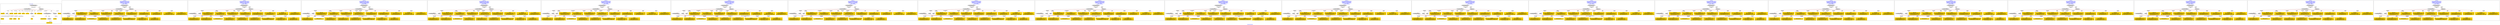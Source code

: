 digraph n0 {
fontcolor="blue"
remincross="true"
label="s04-ima-artworks.xml"
subgraph cluster_0 {
label="1-correct model"
n2[style="filled",color="white",fillcolor="lightgray",label="CulturalHeritageObject1"];
n3[shape="plaintext",style="filled",fillcolor="gold",label="creationDate"];
n4[style="filled",color="white",fillcolor="lightgray",label="Person1"];
n5[shape="plaintext",style="filled",fillcolor="gold",label="galleryLabel"];
n6[shape="plaintext",style="filled",fillcolor="gold",label="dimensions"];
n7[shape="plaintext",style="filled",fillcolor="gold",label="materials"];
n8[shape="plaintext",style="filled",fillcolor="gold",label="creditLine"];
n9[shape="plaintext",style="filled",fillcolor="gold",label="provenance"];
n10[style="filled",color="white",fillcolor="lightgray",label="Concept1"];
n11[shape="plaintext",style="filled",fillcolor="gold",label="title"];
n12[shape="plaintext",style="filled",fillcolor="gold",label="accessionNumber"];
n13[style="filled",color="white",fillcolor="lightgray",label="CulturalHeritageObject2"];
n14[style="filled",color="white",fillcolor="lightgray",label="Document2"];
n15[shape="plaintext",style="filled",fillcolor="gold",label="relatedArtworksTitle"];
n16[style="filled",color="white",fillcolor="lightgray",label="Document1"];
n17[shape="plaintext",style="filled",fillcolor="gold",label="nationality"];
n18[shape="plaintext",style="filled",fillcolor="gold",label="birthDate"];
n19[shape="plaintext",style="filled",fillcolor="gold",label="deathDate"];
n20[shape="plaintext",style="filled",fillcolor="gold",label="artist"];
n21[style="filled",color="white",fillcolor="lightgray",label="EuropeanaAggregation1"];
n22[style="filled",color="white",fillcolor="lightgray",label="WebResource1"];
n23[shape="plaintext",style="filled",fillcolor="gold",label="imageURL"];
n24[shape="plaintext",style="filled",fillcolor="gold",label="values"];
n25[shape="plaintext",style="filled",fillcolor="gold",label="relatedArtworksURL"];
n26[shape="plaintext",style="filled",fillcolor="gold",label="sourceURL"];
}
subgraph cluster_1 {
label="candidate 0\nlink coherence:0.5714285714285714\nnode coherence:0.5714285714285714\nconfidence:0.5810382218703961\nmapping score:0.5116065781584793\ncost:416.99998\n-precision:0.71-recall:0.62"
n28[style="filled",color="white",fillcolor="lightgray",label="CulturalHeritageObject1"];
n29[style="filled",color="white",fillcolor="lightgray",label="CulturalHeritageObject2"];
n30[style="filled",color="white",fillcolor="lightgray",label="Person1"];
n31[style="filled",color="white",fillcolor="lightgray",label="EuropeanaAggregation1"];
n32[style="filled",color="white",fillcolor="lightgray",label="WebResource1"];
n33[shape="plaintext",style="filled",fillcolor="gold",label="galleryLabel\n[CulturalHeritageObject,description,0.614]\n[CulturalHeritageObject,provenance,0.211]\n[Person,nameOfThePerson,0.09]\n[CulturalHeritageObject,title,0.085]"];
n34[shape="plaintext",style="filled",fillcolor="gold",label="artist\n[Person,nameOfThePerson,0.914]\n[CulturalHeritageObject,provenance,0.069]\n[CulturalHeritageObject,description,0.011]\n[CulturalHeritageObject,title,0.006]"];
n35[shape="plaintext",style="filled",fillcolor="gold",label="values\n[CulturalHeritageObject,title,0.44]\n[CulturalHeritageObject,description,0.327]\n[CulturalHeritageObject,provenance,0.127]\n[Person,nameOfThePerson,0.106]"];
n36[shape="plaintext",style="filled",fillcolor="gold",label="accessionNumber\n[CulturalHeritageObject,extent,1.0]"];
n37[shape="plaintext",style="filled",fillcolor="gold",label="dimensions\n[CulturalHeritageObject,extent,0.91]\n[Person,nameOfThePerson,0.076]\n[Person,dateOfDeath,0.009]\n[CulturalHeritageObject,description,0.005]"];
n38[shape="plaintext",style="filled",fillcolor="gold",label="provenance\n[CulturalHeritageObject,provenance,0.681]\n[CulturalHeritageObject,description,0.192]\n[Person,nameOfThePerson,0.077]\n[CulturalHeritageObject,title,0.051]"];
n39[shape="plaintext",style="filled",fillcolor="gold",label="sourceURL\n[CulturalHeritageObject,provenance,0.361]\n[WebResource,classLink,0.334]\n[Person,nameOfThePerson,0.172]\n[CulturalHeritageObject,rightsHolder,0.132]"];
n40[shape="plaintext",style="filled",fillcolor="gold",label="relatedArtworksTitle\n[Person,nameOfThePerson,0.359]\n[CulturalHeritageObject,provenance,0.336]\n[CulturalHeritageObject,title,0.2]\n[CulturalHeritageObject,description,0.105]"];
n41[shape="plaintext",style="filled",fillcolor="gold",label="nationality\n[Person,countryAssociatedWithThePerson,0.894]\n[CulturalHeritageObject,description,0.066]\n[CulturalHeritageObject,provenance,0.04]"];
n42[shape="plaintext",style="filled",fillcolor="gold",label="imageURL\n[WebResource,classLink,0.964]\n[CulturalHeritageObject,extent,0.018]\n[Person,nameOfThePerson,0.012]\n[CulturalHeritageObject,provenance,0.006]"];
n43[shape="plaintext",style="filled",fillcolor="gold",label="relatedArtworksURL\n[CulturalHeritageObject,provenance,0.374]\n[WebResource,classLink,0.313]\n[Person,nameOfThePerson,0.191]\n[CulturalHeritageObject,rightsHolder,0.122]"];
n44[shape="plaintext",style="filled",fillcolor="gold",label="deathDate\n[Person,dateOfDeath,0.756]\n[CulturalHeritageObject,created,0.107]\n[CulturalHeritageObject,provenance,0.069]\n[Person,dateOfBirth,0.067]"];
n45[shape="plaintext",style="filled",fillcolor="gold",label="creditLine\n[CulturalHeritageObject,provenance,0.842]\n[Person,nameOfThePerson,0.089]\n[CulturalHeritageObject,description,0.038]\n[CulturalHeritageObject,title,0.03]"];
n46[shape="plaintext",style="filled",fillcolor="gold",label="birthDate\n[Person,dateOfBirth,0.79]\n[CulturalHeritageObject,created,0.123]\n[Person,dateOfDeath,0.053]\n[CulturalHeritageObject,description,0.033]"];
n47[shape="plaintext",style="filled",fillcolor="gold",label="title\n[CulturalHeritageObject,title,0.273]\n[CulturalHeritageObject,provenance,0.272]\n[Person,nameOfThePerson,0.258]\n[CulturalHeritageObject,description,0.198]"];
n48[shape="plaintext",style="filled",fillcolor="gold",label="materials\n[CulturalHeritageObject,medium,0.628]\n[Concept,prefLabel,0.343]\n[CulturalHeritageObject,description,0.029]\n[Person,nameOfThePerson,0.0]"];
n49[shape="plaintext",style="filled",fillcolor="gold",label="creationDate\n[Person,dateOfDeath,0.322]\n[Person,dateOfBirth,0.256]\n[CulturalHeritageObject,provenance,0.213]\n[CulturalHeritageObject,created,0.209]"];
}
subgraph cluster_2 {
label="candidate 1\nlink coherence:0.5714285714285714\nnode coherence:0.5714285714285714\nconfidence:0.5810382218703961\nmapping score:0.5116065781584793\ncost:515.99998\n-precision:0.71-recall:0.62"
n51[style="filled",color="white",fillcolor="lightgray",label="CulturalHeritageObject1"];
n52[style="filled",color="white",fillcolor="lightgray",label="CulturalHeritageObject2"];
n53[style="filled",color="white",fillcolor="lightgray",label="Person1"];
n54[style="filled",color="white",fillcolor="lightgray",label="EuropeanaAggregation1"];
n55[style="filled",color="white",fillcolor="lightgray",label="WebResource1"];
n56[shape="plaintext",style="filled",fillcolor="gold",label="galleryLabel\n[CulturalHeritageObject,description,0.614]\n[CulturalHeritageObject,provenance,0.211]\n[Person,nameOfThePerson,0.09]\n[CulturalHeritageObject,title,0.085]"];
n57[shape="plaintext",style="filled",fillcolor="gold",label="artist\n[Person,nameOfThePerson,0.914]\n[CulturalHeritageObject,provenance,0.069]\n[CulturalHeritageObject,description,0.011]\n[CulturalHeritageObject,title,0.006]"];
n58[shape="plaintext",style="filled",fillcolor="gold",label="values\n[CulturalHeritageObject,title,0.44]\n[CulturalHeritageObject,description,0.327]\n[CulturalHeritageObject,provenance,0.127]\n[Person,nameOfThePerson,0.106]"];
n59[shape="plaintext",style="filled",fillcolor="gold",label="accessionNumber\n[CulturalHeritageObject,extent,1.0]"];
n60[shape="plaintext",style="filled",fillcolor="gold",label="dimensions\n[CulturalHeritageObject,extent,0.91]\n[Person,nameOfThePerson,0.076]\n[Person,dateOfDeath,0.009]\n[CulturalHeritageObject,description,0.005]"];
n61[shape="plaintext",style="filled",fillcolor="gold",label="sourceURL\n[CulturalHeritageObject,provenance,0.361]\n[WebResource,classLink,0.334]\n[Person,nameOfThePerson,0.172]\n[CulturalHeritageObject,rightsHolder,0.132]"];
n62[shape="plaintext",style="filled",fillcolor="gold",label="provenance\n[CulturalHeritageObject,provenance,0.681]\n[CulturalHeritageObject,description,0.192]\n[Person,nameOfThePerson,0.077]\n[CulturalHeritageObject,title,0.051]"];
n63[shape="plaintext",style="filled",fillcolor="gold",label="relatedArtworksTitle\n[Person,nameOfThePerson,0.359]\n[CulturalHeritageObject,provenance,0.336]\n[CulturalHeritageObject,title,0.2]\n[CulturalHeritageObject,description,0.105]"];
n64[shape="plaintext",style="filled",fillcolor="gold",label="nationality\n[Person,countryAssociatedWithThePerson,0.894]\n[CulturalHeritageObject,description,0.066]\n[CulturalHeritageObject,provenance,0.04]"];
n65[shape="plaintext",style="filled",fillcolor="gold",label="imageURL\n[WebResource,classLink,0.964]\n[CulturalHeritageObject,extent,0.018]\n[Person,nameOfThePerson,0.012]\n[CulturalHeritageObject,provenance,0.006]"];
n66[shape="plaintext",style="filled",fillcolor="gold",label="relatedArtworksURL\n[CulturalHeritageObject,provenance,0.374]\n[WebResource,classLink,0.313]\n[Person,nameOfThePerson,0.191]\n[CulturalHeritageObject,rightsHolder,0.122]"];
n67[shape="plaintext",style="filled",fillcolor="gold",label="deathDate\n[Person,dateOfDeath,0.756]\n[CulturalHeritageObject,created,0.107]\n[CulturalHeritageObject,provenance,0.069]\n[Person,dateOfBirth,0.067]"];
n68[shape="plaintext",style="filled",fillcolor="gold",label="creditLine\n[CulturalHeritageObject,provenance,0.842]\n[Person,nameOfThePerson,0.089]\n[CulturalHeritageObject,description,0.038]\n[CulturalHeritageObject,title,0.03]"];
n69[shape="plaintext",style="filled",fillcolor="gold",label="birthDate\n[Person,dateOfBirth,0.79]\n[CulturalHeritageObject,created,0.123]\n[Person,dateOfDeath,0.053]\n[CulturalHeritageObject,description,0.033]"];
n70[shape="plaintext",style="filled",fillcolor="gold",label="title\n[CulturalHeritageObject,title,0.273]\n[CulturalHeritageObject,provenance,0.272]\n[Person,nameOfThePerson,0.258]\n[CulturalHeritageObject,description,0.198]"];
n71[shape="plaintext",style="filled",fillcolor="gold",label="materials\n[CulturalHeritageObject,medium,0.628]\n[Concept,prefLabel,0.343]\n[CulturalHeritageObject,description,0.029]\n[Person,nameOfThePerson,0.0]"];
n72[shape="plaintext",style="filled",fillcolor="gold",label="creationDate\n[Person,dateOfDeath,0.322]\n[Person,dateOfBirth,0.256]\n[CulturalHeritageObject,provenance,0.213]\n[CulturalHeritageObject,created,0.209]"];
}
subgraph cluster_3 {
label="candidate 10\nlink coherence:0.5714285714285714\nnode coherence:0.5714285714285714\nconfidence:0.5661811398448268\nmapping score:0.5066542174832896\ncost:416.99998\n-precision:0.67-recall:0.58"
n74[style="filled",color="white",fillcolor="lightgray",label="CulturalHeritageObject1"];
n75[style="filled",color="white",fillcolor="lightgray",label="CulturalHeritageObject2"];
n76[style="filled",color="white",fillcolor="lightgray",label="Person1"];
n77[style="filled",color="white",fillcolor="lightgray",label="EuropeanaAggregation1"];
n78[style="filled",color="white",fillcolor="lightgray",label="WebResource1"];
n79[shape="plaintext",style="filled",fillcolor="gold",label="galleryLabel\n[CulturalHeritageObject,description,0.614]\n[CulturalHeritageObject,provenance,0.211]\n[Person,nameOfThePerson,0.09]\n[CulturalHeritageObject,title,0.085]"];
n80[shape="plaintext",style="filled",fillcolor="gold",label="artist\n[Person,nameOfThePerson,0.914]\n[CulturalHeritageObject,provenance,0.069]\n[CulturalHeritageObject,description,0.011]\n[CulturalHeritageObject,title,0.006]"];
n81[shape="plaintext",style="filled",fillcolor="gold",label="accessionNumber\n[CulturalHeritageObject,extent,1.0]"];
n82[shape="plaintext",style="filled",fillcolor="gold",label="dimensions\n[CulturalHeritageObject,extent,0.91]\n[Person,nameOfThePerson,0.076]\n[Person,dateOfDeath,0.009]\n[CulturalHeritageObject,description,0.005]"];
n83[shape="plaintext",style="filled",fillcolor="gold",label="sourceURL\n[CulturalHeritageObject,provenance,0.361]\n[WebResource,classLink,0.334]\n[Person,nameOfThePerson,0.172]\n[CulturalHeritageObject,rightsHolder,0.132]"];
n84[shape="plaintext",style="filled",fillcolor="gold",label="provenance\n[CulturalHeritageObject,provenance,0.681]\n[CulturalHeritageObject,description,0.192]\n[Person,nameOfThePerson,0.077]\n[CulturalHeritageObject,title,0.051]"];
n85[shape="plaintext",style="filled",fillcolor="gold",label="relatedArtworksURL\n[CulturalHeritageObject,provenance,0.374]\n[WebResource,classLink,0.313]\n[Person,nameOfThePerson,0.191]\n[CulturalHeritageObject,rightsHolder,0.122]"];
n86[shape="plaintext",style="filled",fillcolor="gold",label="relatedArtworksTitle\n[Person,nameOfThePerson,0.359]\n[CulturalHeritageObject,provenance,0.336]\n[CulturalHeritageObject,title,0.2]\n[CulturalHeritageObject,description,0.105]"];
n87[shape="plaintext",style="filled",fillcolor="gold",label="nationality\n[Person,countryAssociatedWithThePerson,0.894]\n[CulturalHeritageObject,description,0.066]\n[CulturalHeritageObject,provenance,0.04]"];
n88[shape="plaintext",style="filled",fillcolor="gold",label="title\n[CulturalHeritageObject,title,0.273]\n[CulturalHeritageObject,provenance,0.272]\n[Person,nameOfThePerson,0.258]\n[CulturalHeritageObject,description,0.198]"];
n89[shape="plaintext",style="filled",fillcolor="gold",label="imageURL\n[WebResource,classLink,0.964]\n[CulturalHeritageObject,extent,0.018]\n[Person,nameOfThePerson,0.012]\n[CulturalHeritageObject,provenance,0.006]"];
n90[shape="plaintext",style="filled",fillcolor="gold",label="deathDate\n[Person,dateOfDeath,0.756]\n[CulturalHeritageObject,created,0.107]\n[CulturalHeritageObject,provenance,0.069]\n[Person,dateOfBirth,0.067]"];
n91[shape="plaintext",style="filled",fillcolor="gold",label="creditLine\n[CulturalHeritageObject,provenance,0.842]\n[Person,nameOfThePerson,0.089]\n[CulturalHeritageObject,description,0.038]\n[CulturalHeritageObject,title,0.03]"];
n92[shape="plaintext",style="filled",fillcolor="gold",label="birthDate\n[Person,dateOfBirth,0.79]\n[CulturalHeritageObject,created,0.123]\n[Person,dateOfDeath,0.053]\n[CulturalHeritageObject,description,0.033]"];
n93[shape="plaintext",style="filled",fillcolor="gold",label="values\n[CulturalHeritageObject,title,0.44]\n[CulturalHeritageObject,description,0.327]\n[CulturalHeritageObject,provenance,0.127]\n[Person,nameOfThePerson,0.106]"];
n94[shape="plaintext",style="filled",fillcolor="gold",label="materials\n[CulturalHeritageObject,medium,0.628]\n[Concept,prefLabel,0.343]\n[CulturalHeritageObject,description,0.029]\n[Person,nameOfThePerson,0.0]"];
n95[shape="plaintext",style="filled",fillcolor="gold",label="creationDate\n[Person,dateOfDeath,0.322]\n[Person,dateOfBirth,0.256]\n[CulturalHeritageObject,provenance,0.213]\n[CulturalHeritageObject,created,0.209]"];
}
subgraph cluster_4 {
label="candidate 11\nlink coherence:0.5714285714285714\nnode coherence:0.5714285714285714\nconfidence:0.5661811398448268\nmapping score:0.5066542174832896\ncost:515.99998\n-precision:0.67-recall:0.58"
n97[style="filled",color="white",fillcolor="lightgray",label="CulturalHeritageObject1"];
n98[style="filled",color="white",fillcolor="lightgray",label="CulturalHeritageObject2"];
n99[style="filled",color="white",fillcolor="lightgray",label="Person1"];
n100[style="filled",color="white",fillcolor="lightgray",label="EuropeanaAggregation1"];
n101[style="filled",color="white",fillcolor="lightgray",label="WebResource1"];
n102[shape="plaintext",style="filled",fillcolor="gold",label="galleryLabel\n[CulturalHeritageObject,description,0.614]\n[CulturalHeritageObject,provenance,0.211]\n[Person,nameOfThePerson,0.09]\n[CulturalHeritageObject,title,0.085]"];
n103[shape="plaintext",style="filled",fillcolor="gold",label="artist\n[Person,nameOfThePerson,0.914]\n[CulturalHeritageObject,provenance,0.069]\n[CulturalHeritageObject,description,0.011]\n[CulturalHeritageObject,title,0.006]"];
n104[shape="plaintext",style="filled",fillcolor="gold",label="values\n[CulturalHeritageObject,title,0.44]\n[CulturalHeritageObject,description,0.327]\n[CulturalHeritageObject,provenance,0.127]\n[Person,nameOfThePerson,0.106]"];
n105[shape="plaintext",style="filled",fillcolor="gold",label="accessionNumber\n[CulturalHeritageObject,extent,1.0]"];
n106[shape="plaintext",style="filled",fillcolor="gold",label="dimensions\n[CulturalHeritageObject,extent,0.91]\n[Person,nameOfThePerson,0.076]\n[Person,dateOfDeath,0.009]\n[CulturalHeritageObject,description,0.005]"];
n107[shape="plaintext",style="filled",fillcolor="gold",label="sourceURL\n[CulturalHeritageObject,provenance,0.361]\n[WebResource,classLink,0.334]\n[Person,nameOfThePerson,0.172]\n[CulturalHeritageObject,rightsHolder,0.132]"];
n108[shape="plaintext",style="filled",fillcolor="gold",label="provenance\n[CulturalHeritageObject,provenance,0.681]\n[CulturalHeritageObject,description,0.192]\n[Person,nameOfThePerson,0.077]\n[CulturalHeritageObject,title,0.051]"];
n109[shape="plaintext",style="filled",fillcolor="gold",label="relatedArtworksURL\n[CulturalHeritageObject,provenance,0.374]\n[WebResource,classLink,0.313]\n[Person,nameOfThePerson,0.191]\n[CulturalHeritageObject,rightsHolder,0.122]"];
n110[shape="plaintext",style="filled",fillcolor="gold",label="relatedArtworksTitle\n[Person,nameOfThePerson,0.359]\n[CulturalHeritageObject,provenance,0.336]\n[CulturalHeritageObject,title,0.2]\n[CulturalHeritageObject,description,0.105]"];
n111[shape="plaintext",style="filled",fillcolor="gold",label="nationality\n[Person,countryAssociatedWithThePerson,0.894]\n[CulturalHeritageObject,description,0.066]\n[CulturalHeritageObject,provenance,0.04]"];
n112[shape="plaintext",style="filled",fillcolor="gold",label="title\n[CulturalHeritageObject,title,0.273]\n[CulturalHeritageObject,provenance,0.272]\n[Person,nameOfThePerson,0.258]\n[CulturalHeritageObject,description,0.198]"];
n113[shape="plaintext",style="filled",fillcolor="gold",label="imageURL\n[WebResource,classLink,0.964]\n[CulturalHeritageObject,extent,0.018]\n[Person,nameOfThePerson,0.012]\n[CulturalHeritageObject,provenance,0.006]"];
n114[shape="plaintext",style="filled",fillcolor="gold",label="deathDate\n[Person,dateOfDeath,0.756]\n[CulturalHeritageObject,created,0.107]\n[CulturalHeritageObject,provenance,0.069]\n[Person,dateOfBirth,0.067]"];
n115[shape="plaintext",style="filled",fillcolor="gold",label="creditLine\n[CulturalHeritageObject,provenance,0.842]\n[Person,nameOfThePerson,0.089]\n[CulturalHeritageObject,description,0.038]\n[CulturalHeritageObject,title,0.03]"];
n116[shape="plaintext",style="filled",fillcolor="gold",label="birthDate\n[Person,dateOfBirth,0.79]\n[CulturalHeritageObject,created,0.123]\n[Person,dateOfDeath,0.053]\n[CulturalHeritageObject,description,0.033]"];
n117[shape="plaintext",style="filled",fillcolor="gold",label="materials\n[CulturalHeritageObject,medium,0.628]\n[Concept,prefLabel,0.343]\n[CulturalHeritageObject,description,0.029]\n[Person,nameOfThePerson,0.0]"];
n118[shape="plaintext",style="filled",fillcolor="gold",label="creationDate\n[Person,dateOfDeath,0.322]\n[Person,dateOfBirth,0.256]\n[CulturalHeritageObject,provenance,0.213]\n[CulturalHeritageObject,created,0.209]"];
}
subgraph cluster_5 {
label="candidate 12\nlink coherence:0.5454545454545454\nnode coherence:0.5714285714285714\nconfidence:0.5810382218703961\nmapping score:0.5116065781584793\ncost:417.99998\n-precision:0.68-recall:0.62"
n120[style="filled",color="white",fillcolor="lightgray",label="CulturalHeritageObject1"];
n121[style="filled",color="white",fillcolor="lightgray",label="CulturalHeritageObject2"];
n122[style="filled",color="white",fillcolor="lightgray",label="Person1"];
n123[style="filled",color="white",fillcolor="lightgray",label="Place1"];
n124[style="filled",color="white",fillcolor="lightgray",label="EuropeanaAggregation1"];
n125[style="filled",color="white",fillcolor="lightgray",label="WebResource1"];
n126[shape="plaintext",style="filled",fillcolor="gold",label="galleryLabel\n[CulturalHeritageObject,description,0.614]\n[CulturalHeritageObject,provenance,0.211]\n[Person,nameOfThePerson,0.09]\n[CulturalHeritageObject,title,0.085]"];
n127[shape="plaintext",style="filled",fillcolor="gold",label="artist\n[Person,nameOfThePerson,0.914]\n[CulturalHeritageObject,provenance,0.069]\n[CulturalHeritageObject,description,0.011]\n[CulturalHeritageObject,title,0.006]"];
n128[shape="plaintext",style="filled",fillcolor="gold",label="values\n[CulturalHeritageObject,title,0.44]\n[CulturalHeritageObject,description,0.327]\n[CulturalHeritageObject,provenance,0.127]\n[Person,nameOfThePerson,0.106]"];
n129[shape="plaintext",style="filled",fillcolor="gold",label="accessionNumber\n[CulturalHeritageObject,extent,1.0]"];
n130[shape="plaintext",style="filled",fillcolor="gold",label="dimensions\n[CulturalHeritageObject,extent,0.91]\n[Person,nameOfThePerson,0.076]\n[Person,dateOfDeath,0.009]\n[CulturalHeritageObject,description,0.005]"];
n131[shape="plaintext",style="filled",fillcolor="gold",label="provenance\n[CulturalHeritageObject,provenance,0.681]\n[CulturalHeritageObject,description,0.192]\n[Person,nameOfThePerson,0.077]\n[CulturalHeritageObject,title,0.051]"];
n132[shape="plaintext",style="filled",fillcolor="gold",label="sourceURL\n[CulturalHeritageObject,provenance,0.361]\n[WebResource,classLink,0.334]\n[Person,nameOfThePerson,0.172]\n[CulturalHeritageObject,rightsHolder,0.132]"];
n133[shape="plaintext",style="filled",fillcolor="gold",label="relatedArtworksTitle\n[Person,nameOfThePerson,0.359]\n[CulturalHeritageObject,provenance,0.336]\n[CulturalHeritageObject,title,0.2]\n[CulturalHeritageObject,description,0.105]"];
n134[shape="plaintext",style="filled",fillcolor="gold",label="nationality\n[Person,countryAssociatedWithThePerson,0.894]\n[CulturalHeritageObject,description,0.066]\n[CulturalHeritageObject,provenance,0.04]"];
n135[shape="plaintext",style="filled",fillcolor="gold",label="imageURL\n[WebResource,classLink,0.964]\n[CulturalHeritageObject,extent,0.018]\n[Person,nameOfThePerson,0.012]\n[CulturalHeritageObject,provenance,0.006]"];
n136[shape="plaintext",style="filled",fillcolor="gold",label="relatedArtworksURL\n[CulturalHeritageObject,provenance,0.374]\n[WebResource,classLink,0.313]\n[Person,nameOfThePerson,0.191]\n[CulturalHeritageObject,rightsHolder,0.122]"];
n137[shape="plaintext",style="filled",fillcolor="gold",label="deathDate\n[Person,dateOfDeath,0.756]\n[CulturalHeritageObject,created,0.107]\n[CulturalHeritageObject,provenance,0.069]\n[Person,dateOfBirth,0.067]"];
n138[shape="plaintext",style="filled",fillcolor="gold",label="creditLine\n[CulturalHeritageObject,provenance,0.842]\n[Person,nameOfThePerson,0.089]\n[CulturalHeritageObject,description,0.038]\n[CulturalHeritageObject,title,0.03]"];
n139[shape="plaintext",style="filled",fillcolor="gold",label="birthDate\n[Person,dateOfBirth,0.79]\n[CulturalHeritageObject,created,0.123]\n[Person,dateOfDeath,0.053]\n[CulturalHeritageObject,description,0.033]"];
n140[shape="plaintext",style="filled",fillcolor="gold",label="title\n[CulturalHeritageObject,title,0.273]\n[CulturalHeritageObject,provenance,0.272]\n[Person,nameOfThePerson,0.258]\n[CulturalHeritageObject,description,0.198]"];
n141[shape="plaintext",style="filled",fillcolor="gold",label="materials\n[CulturalHeritageObject,medium,0.628]\n[Concept,prefLabel,0.343]\n[CulturalHeritageObject,description,0.029]\n[Person,nameOfThePerson,0.0]"];
n142[shape="plaintext",style="filled",fillcolor="gold",label="creationDate\n[Person,dateOfDeath,0.322]\n[Person,dateOfBirth,0.256]\n[CulturalHeritageObject,provenance,0.213]\n[CulturalHeritageObject,created,0.209]"];
}
subgraph cluster_6 {
label="candidate 13\nlink coherence:0.5454545454545454\nnode coherence:0.5714285714285714\nconfidence:0.5810382218703961\nmapping score:0.5116065781584793\ncost:516.99998\n-precision:0.68-recall:0.62"
n144[style="filled",color="white",fillcolor="lightgray",label="CulturalHeritageObject1"];
n145[style="filled",color="white",fillcolor="lightgray",label="CulturalHeritageObject2"];
n146[style="filled",color="white",fillcolor="lightgray",label="Person1"];
n147[style="filled",color="white",fillcolor="lightgray",label="Place1"];
n148[style="filled",color="white",fillcolor="lightgray",label="EuropeanaAggregation1"];
n149[style="filled",color="white",fillcolor="lightgray",label="WebResource1"];
n150[shape="plaintext",style="filled",fillcolor="gold",label="galleryLabel\n[CulturalHeritageObject,description,0.614]\n[CulturalHeritageObject,provenance,0.211]\n[Person,nameOfThePerson,0.09]\n[CulturalHeritageObject,title,0.085]"];
n151[shape="plaintext",style="filled",fillcolor="gold",label="artist\n[Person,nameOfThePerson,0.914]\n[CulturalHeritageObject,provenance,0.069]\n[CulturalHeritageObject,description,0.011]\n[CulturalHeritageObject,title,0.006]"];
n152[shape="plaintext",style="filled",fillcolor="gold",label="values\n[CulturalHeritageObject,title,0.44]\n[CulturalHeritageObject,description,0.327]\n[CulturalHeritageObject,provenance,0.127]\n[Person,nameOfThePerson,0.106]"];
n153[shape="plaintext",style="filled",fillcolor="gold",label="accessionNumber\n[CulturalHeritageObject,extent,1.0]"];
n154[shape="plaintext",style="filled",fillcolor="gold",label="dimensions\n[CulturalHeritageObject,extent,0.91]\n[Person,nameOfThePerson,0.076]\n[Person,dateOfDeath,0.009]\n[CulturalHeritageObject,description,0.005]"];
n155[shape="plaintext",style="filled",fillcolor="gold",label="sourceURL\n[CulturalHeritageObject,provenance,0.361]\n[WebResource,classLink,0.334]\n[Person,nameOfThePerson,0.172]\n[CulturalHeritageObject,rightsHolder,0.132]"];
n156[shape="plaintext",style="filled",fillcolor="gold",label="provenance\n[CulturalHeritageObject,provenance,0.681]\n[CulturalHeritageObject,description,0.192]\n[Person,nameOfThePerson,0.077]\n[CulturalHeritageObject,title,0.051]"];
n157[shape="plaintext",style="filled",fillcolor="gold",label="relatedArtworksTitle\n[Person,nameOfThePerson,0.359]\n[CulturalHeritageObject,provenance,0.336]\n[CulturalHeritageObject,title,0.2]\n[CulturalHeritageObject,description,0.105]"];
n158[shape="plaintext",style="filled",fillcolor="gold",label="nationality\n[Person,countryAssociatedWithThePerson,0.894]\n[CulturalHeritageObject,description,0.066]\n[CulturalHeritageObject,provenance,0.04]"];
n159[shape="plaintext",style="filled",fillcolor="gold",label="imageURL\n[WebResource,classLink,0.964]\n[CulturalHeritageObject,extent,0.018]\n[Person,nameOfThePerson,0.012]\n[CulturalHeritageObject,provenance,0.006]"];
n160[shape="plaintext",style="filled",fillcolor="gold",label="relatedArtworksURL\n[CulturalHeritageObject,provenance,0.374]\n[WebResource,classLink,0.313]\n[Person,nameOfThePerson,0.191]\n[CulturalHeritageObject,rightsHolder,0.122]"];
n161[shape="plaintext",style="filled",fillcolor="gold",label="deathDate\n[Person,dateOfDeath,0.756]\n[CulturalHeritageObject,created,0.107]\n[CulturalHeritageObject,provenance,0.069]\n[Person,dateOfBirth,0.067]"];
n162[shape="plaintext",style="filled",fillcolor="gold",label="creditLine\n[CulturalHeritageObject,provenance,0.842]\n[Person,nameOfThePerson,0.089]\n[CulturalHeritageObject,description,0.038]\n[CulturalHeritageObject,title,0.03]"];
n163[shape="plaintext",style="filled",fillcolor="gold",label="birthDate\n[Person,dateOfBirth,0.79]\n[CulturalHeritageObject,created,0.123]\n[Person,dateOfDeath,0.053]\n[CulturalHeritageObject,description,0.033]"];
n164[shape="plaintext",style="filled",fillcolor="gold",label="title\n[CulturalHeritageObject,title,0.273]\n[CulturalHeritageObject,provenance,0.272]\n[Person,nameOfThePerson,0.258]\n[CulturalHeritageObject,description,0.198]"];
n165[shape="plaintext",style="filled",fillcolor="gold",label="materials\n[CulturalHeritageObject,medium,0.628]\n[Concept,prefLabel,0.343]\n[CulturalHeritageObject,description,0.029]\n[Person,nameOfThePerson,0.0]"];
n166[shape="plaintext",style="filled",fillcolor="gold",label="creationDate\n[Person,dateOfDeath,0.322]\n[Person,dateOfBirth,0.256]\n[CulturalHeritageObject,provenance,0.213]\n[CulturalHeritageObject,created,0.209]"];
}
subgraph cluster_7 {
label="candidate 14\nlink coherence:0.5454545454545454\nnode coherence:0.5714285714285714\nconfidence:0.5797015704693085\nmapping score:0.5111610276914501\ncost:417.99998\n-precision:0.68-recall:0.62"
n168[style="filled",color="white",fillcolor="lightgray",label="CulturalHeritageObject1"];
n169[style="filled",color="white",fillcolor="lightgray",label="CulturalHeritageObject2"];
n170[style="filled",color="white",fillcolor="lightgray",label="Person1"];
n171[style="filled",color="white",fillcolor="lightgray",label="Place1"];
n172[style="filled",color="white",fillcolor="lightgray",label="EuropeanaAggregation1"];
n173[style="filled",color="white",fillcolor="lightgray",label="WebResource1"];
n174[shape="plaintext",style="filled",fillcolor="gold",label="galleryLabel\n[CulturalHeritageObject,description,0.614]\n[CulturalHeritageObject,provenance,0.211]\n[Person,nameOfThePerson,0.09]\n[CulturalHeritageObject,title,0.085]"];
n175[shape="plaintext",style="filled",fillcolor="gold",label="artist\n[Person,nameOfThePerson,0.914]\n[CulturalHeritageObject,provenance,0.069]\n[CulturalHeritageObject,description,0.011]\n[CulturalHeritageObject,title,0.006]"];
n176[shape="plaintext",style="filled",fillcolor="gold",label="values\n[CulturalHeritageObject,title,0.44]\n[CulturalHeritageObject,description,0.327]\n[CulturalHeritageObject,provenance,0.127]\n[Person,nameOfThePerson,0.106]"];
n177[shape="plaintext",style="filled",fillcolor="gold",label="accessionNumber\n[CulturalHeritageObject,extent,1.0]"];
n178[shape="plaintext",style="filled",fillcolor="gold",label="dimensions\n[CulturalHeritageObject,extent,0.91]\n[Person,nameOfThePerson,0.076]\n[Person,dateOfDeath,0.009]\n[CulturalHeritageObject,description,0.005]"];
n179[shape="plaintext",style="filled",fillcolor="gold",label="provenance\n[CulturalHeritageObject,provenance,0.681]\n[CulturalHeritageObject,description,0.192]\n[Person,nameOfThePerson,0.077]\n[CulturalHeritageObject,title,0.051]"];
n180[shape="plaintext",style="filled",fillcolor="gold",label="relatedArtworksURL\n[CulturalHeritageObject,provenance,0.374]\n[WebResource,classLink,0.313]\n[Person,nameOfThePerson,0.191]\n[CulturalHeritageObject,rightsHolder,0.122]"];
n181[shape="plaintext",style="filled",fillcolor="gold",label="relatedArtworksTitle\n[Person,nameOfThePerson,0.359]\n[CulturalHeritageObject,provenance,0.336]\n[CulturalHeritageObject,title,0.2]\n[CulturalHeritageObject,description,0.105]"];
n182[shape="plaintext",style="filled",fillcolor="gold",label="nationality\n[Person,countryAssociatedWithThePerson,0.894]\n[CulturalHeritageObject,description,0.066]\n[CulturalHeritageObject,provenance,0.04]"];
n183[shape="plaintext",style="filled",fillcolor="gold",label="sourceURL\n[CulturalHeritageObject,provenance,0.361]\n[WebResource,classLink,0.334]\n[Person,nameOfThePerson,0.172]\n[CulturalHeritageObject,rightsHolder,0.132]"];
n184[shape="plaintext",style="filled",fillcolor="gold",label="imageURL\n[WebResource,classLink,0.964]\n[CulturalHeritageObject,extent,0.018]\n[Person,nameOfThePerson,0.012]\n[CulturalHeritageObject,provenance,0.006]"];
n185[shape="plaintext",style="filled",fillcolor="gold",label="deathDate\n[Person,dateOfDeath,0.756]\n[CulturalHeritageObject,created,0.107]\n[CulturalHeritageObject,provenance,0.069]\n[Person,dateOfBirth,0.067]"];
n186[shape="plaintext",style="filled",fillcolor="gold",label="creditLine\n[CulturalHeritageObject,provenance,0.842]\n[Person,nameOfThePerson,0.089]\n[CulturalHeritageObject,description,0.038]\n[CulturalHeritageObject,title,0.03]"];
n187[shape="plaintext",style="filled",fillcolor="gold",label="birthDate\n[Person,dateOfBirth,0.79]\n[CulturalHeritageObject,created,0.123]\n[Person,dateOfDeath,0.053]\n[CulturalHeritageObject,description,0.033]"];
n188[shape="plaintext",style="filled",fillcolor="gold",label="title\n[CulturalHeritageObject,title,0.273]\n[CulturalHeritageObject,provenance,0.272]\n[Person,nameOfThePerson,0.258]\n[CulturalHeritageObject,description,0.198]"];
n189[shape="plaintext",style="filled",fillcolor="gold",label="materials\n[CulturalHeritageObject,medium,0.628]\n[Concept,prefLabel,0.343]\n[CulturalHeritageObject,description,0.029]\n[Person,nameOfThePerson,0.0]"];
n190[shape="plaintext",style="filled",fillcolor="gold",label="creationDate\n[Person,dateOfDeath,0.322]\n[Person,dateOfBirth,0.256]\n[CulturalHeritageObject,provenance,0.213]\n[CulturalHeritageObject,created,0.209]"];
}
subgraph cluster_8 {
label="candidate 15\nlink coherence:0.5454545454545454\nnode coherence:0.5714285714285714\nconfidence:0.5797015704693085\nmapping score:0.5111610276914501\ncost:516.99998\n-precision:0.68-recall:0.62"
n192[style="filled",color="white",fillcolor="lightgray",label="CulturalHeritageObject1"];
n193[style="filled",color="white",fillcolor="lightgray",label="CulturalHeritageObject2"];
n194[style="filled",color="white",fillcolor="lightgray",label="Person1"];
n195[style="filled",color="white",fillcolor="lightgray",label="Place1"];
n196[style="filled",color="white",fillcolor="lightgray",label="EuropeanaAggregation1"];
n197[style="filled",color="white",fillcolor="lightgray",label="WebResource1"];
n198[shape="plaintext",style="filled",fillcolor="gold",label="galleryLabel\n[CulturalHeritageObject,description,0.614]\n[CulturalHeritageObject,provenance,0.211]\n[Person,nameOfThePerson,0.09]\n[CulturalHeritageObject,title,0.085]"];
n199[shape="plaintext",style="filled",fillcolor="gold",label="artist\n[Person,nameOfThePerson,0.914]\n[CulturalHeritageObject,provenance,0.069]\n[CulturalHeritageObject,description,0.011]\n[CulturalHeritageObject,title,0.006]"];
n200[shape="plaintext",style="filled",fillcolor="gold",label="values\n[CulturalHeritageObject,title,0.44]\n[CulturalHeritageObject,description,0.327]\n[CulturalHeritageObject,provenance,0.127]\n[Person,nameOfThePerson,0.106]"];
n201[shape="plaintext",style="filled",fillcolor="gold",label="accessionNumber\n[CulturalHeritageObject,extent,1.0]"];
n202[shape="plaintext",style="filled",fillcolor="gold",label="dimensions\n[CulturalHeritageObject,extent,0.91]\n[Person,nameOfThePerson,0.076]\n[Person,dateOfDeath,0.009]\n[CulturalHeritageObject,description,0.005]"];
n203[shape="plaintext",style="filled",fillcolor="gold",label="relatedArtworksURL\n[CulturalHeritageObject,provenance,0.374]\n[WebResource,classLink,0.313]\n[Person,nameOfThePerson,0.191]\n[CulturalHeritageObject,rightsHolder,0.122]"];
n204[shape="plaintext",style="filled",fillcolor="gold",label="provenance\n[CulturalHeritageObject,provenance,0.681]\n[CulturalHeritageObject,description,0.192]\n[Person,nameOfThePerson,0.077]\n[CulturalHeritageObject,title,0.051]"];
n205[shape="plaintext",style="filled",fillcolor="gold",label="relatedArtworksTitle\n[Person,nameOfThePerson,0.359]\n[CulturalHeritageObject,provenance,0.336]\n[CulturalHeritageObject,title,0.2]\n[CulturalHeritageObject,description,0.105]"];
n206[shape="plaintext",style="filled",fillcolor="gold",label="nationality\n[Person,countryAssociatedWithThePerson,0.894]\n[CulturalHeritageObject,description,0.066]\n[CulturalHeritageObject,provenance,0.04]"];
n207[shape="plaintext",style="filled",fillcolor="gold",label="sourceURL\n[CulturalHeritageObject,provenance,0.361]\n[WebResource,classLink,0.334]\n[Person,nameOfThePerson,0.172]\n[CulturalHeritageObject,rightsHolder,0.132]"];
n208[shape="plaintext",style="filled",fillcolor="gold",label="imageURL\n[WebResource,classLink,0.964]\n[CulturalHeritageObject,extent,0.018]\n[Person,nameOfThePerson,0.012]\n[CulturalHeritageObject,provenance,0.006]"];
n209[shape="plaintext",style="filled",fillcolor="gold",label="deathDate\n[Person,dateOfDeath,0.756]\n[CulturalHeritageObject,created,0.107]\n[CulturalHeritageObject,provenance,0.069]\n[Person,dateOfBirth,0.067]"];
n210[shape="plaintext",style="filled",fillcolor="gold",label="creditLine\n[CulturalHeritageObject,provenance,0.842]\n[Person,nameOfThePerson,0.089]\n[CulturalHeritageObject,description,0.038]\n[CulturalHeritageObject,title,0.03]"];
n211[shape="plaintext",style="filled",fillcolor="gold",label="birthDate\n[Person,dateOfBirth,0.79]\n[CulturalHeritageObject,created,0.123]\n[Person,dateOfDeath,0.053]\n[CulturalHeritageObject,description,0.033]"];
n212[shape="plaintext",style="filled",fillcolor="gold",label="title\n[CulturalHeritageObject,title,0.273]\n[CulturalHeritageObject,provenance,0.272]\n[Person,nameOfThePerson,0.258]\n[CulturalHeritageObject,description,0.198]"];
n213[shape="plaintext",style="filled",fillcolor="gold",label="materials\n[CulturalHeritageObject,medium,0.628]\n[Concept,prefLabel,0.343]\n[CulturalHeritageObject,description,0.029]\n[Person,nameOfThePerson,0.0]"];
n214[shape="plaintext",style="filled",fillcolor="gold",label="creationDate\n[Person,dateOfDeath,0.322]\n[Person,dateOfBirth,0.256]\n[CulturalHeritageObject,provenance,0.213]\n[CulturalHeritageObject,created,0.209]"];
}
subgraph cluster_9 {
label="candidate 16\nlink coherence:0.5454545454545454\nnode coherence:0.5714285714285714\nconfidence:0.5762884977855788\nmapping score:0.5100233367968735\ncost:417.99998\n-precision:0.64-recall:0.58"
n216[style="filled",color="white",fillcolor="lightgray",label="CulturalHeritageObject1"];
n217[style="filled",color="white",fillcolor="lightgray",label="CulturalHeritageObject2"];
n218[style="filled",color="white",fillcolor="lightgray",label="Person1"];
n219[style="filled",color="white",fillcolor="lightgray",label="Place1"];
n220[style="filled",color="white",fillcolor="lightgray",label="EuropeanaAggregation1"];
n221[style="filled",color="white",fillcolor="lightgray",label="WebResource1"];
n222[shape="plaintext",style="filled",fillcolor="gold",label="galleryLabel\n[CulturalHeritageObject,description,0.614]\n[CulturalHeritageObject,provenance,0.211]\n[Person,nameOfThePerson,0.09]\n[CulturalHeritageObject,title,0.085]"];
n223[shape="plaintext",style="filled",fillcolor="gold",label="title\n[CulturalHeritageObject,title,0.273]\n[CulturalHeritageObject,provenance,0.272]\n[Person,nameOfThePerson,0.258]\n[CulturalHeritageObject,description,0.198]"];
n224[shape="plaintext",style="filled",fillcolor="gold",label="values\n[CulturalHeritageObject,title,0.44]\n[CulturalHeritageObject,description,0.327]\n[CulturalHeritageObject,provenance,0.127]\n[Person,nameOfThePerson,0.106]"];
n225[shape="plaintext",style="filled",fillcolor="gold",label="accessionNumber\n[CulturalHeritageObject,extent,1.0]"];
n226[shape="plaintext",style="filled",fillcolor="gold",label="dimensions\n[CulturalHeritageObject,extent,0.91]\n[Person,nameOfThePerson,0.076]\n[Person,dateOfDeath,0.009]\n[CulturalHeritageObject,description,0.005]"];
n227[shape="plaintext",style="filled",fillcolor="gold",label="provenance\n[CulturalHeritageObject,provenance,0.681]\n[CulturalHeritageObject,description,0.192]\n[Person,nameOfThePerson,0.077]\n[CulturalHeritageObject,title,0.051]"];
n228[shape="plaintext",style="filled",fillcolor="gold",label="sourceURL\n[CulturalHeritageObject,provenance,0.361]\n[WebResource,classLink,0.334]\n[Person,nameOfThePerson,0.172]\n[CulturalHeritageObject,rightsHolder,0.132]"];
n229[shape="plaintext",style="filled",fillcolor="gold",label="relatedArtworksTitle\n[Person,nameOfThePerson,0.359]\n[CulturalHeritageObject,provenance,0.336]\n[CulturalHeritageObject,title,0.2]\n[CulturalHeritageObject,description,0.105]"];
n230[shape="plaintext",style="filled",fillcolor="gold",label="nationality\n[Person,countryAssociatedWithThePerson,0.894]\n[CulturalHeritageObject,description,0.066]\n[CulturalHeritageObject,provenance,0.04]"];
n231[shape="plaintext",style="filled",fillcolor="gold",label="imageURL\n[WebResource,classLink,0.964]\n[CulturalHeritageObject,extent,0.018]\n[Person,nameOfThePerson,0.012]\n[CulturalHeritageObject,provenance,0.006]"];
n232[shape="plaintext",style="filled",fillcolor="gold",label="relatedArtworksURL\n[CulturalHeritageObject,provenance,0.374]\n[WebResource,classLink,0.313]\n[Person,nameOfThePerson,0.191]\n[CulturalHeritageObject,rightsHolder,0.122]"];
n233[shape="plaintext",style="filled",fillcolor="gold",label="deathDate\n[Person,dateOfDeath,0.756]\n[CulturalHeritageObject,created,0.107]\n[CulturalHeritageObject,provenance,0.069]\n[Person,dateOfBirth,0.067]"];
n234[shape="plaintext",style="filled",fillcolor="gold",label="creditLine\n[CulturalHeritageObject,provenance,0.842]\n[Person,nameOfThePerson,0.089]\n[CulturalHeritageObject,description,0.038]\n[CulturalHeritageObject,title,0.03]"];
n235[shape="plaintext",style="filled",fillcolor="gold",label="birthDate\n[Person,dateOfBirth,0.79]\n[CulturalHeritageObject,created,0.123]\n[Person,dateOfDeath,0.053]\n[CulturalHeritageObject,description,0.033]"];
n236[shape="plaintext",style="filled",fillcolor="gold",label="artist\n[Person,nameOfThePerson,0.914]\n[CulturalHeritageObject,provenance,0.069]\n[CulturalHeritageObject,description,0.011]\n[CulturalHeritageObject,title,0.006]"];
n237[shape="plaintext",style="filled",fillcolor="gold",label="materials\n[CulturalHeritageObject,medium,0.628]\n[Concept,prefLabel,0.343]\n[CulturalHeritageObject,description,0.029]\n[Person,nameOfThePerson,0.0]"];
n238[shape="plaintext",style="filled",fillcolor="gold",label="creationDate\n[Person,dateOfDeath,0.322]\n[Person,dateOfBirth,0.256]\n[CulturalHeritageObject,provenance,0.213]\n[CulturalHeritageObject,created,0.209]"];
}
subgraph cluster_10 {
label="candidate 17\nlink coherence:0.5454545454545454\nnode coherence:0.5714285714285714\nconfidence:0.5762884977855788\nmapping score:0.5100233367968735\ncost:516.99998\n-precision:0.64-recall:0.58"
n240[style="filled",color="white",fillcolor="lightgray",label="CulturalHeritageObject1"];
n241[style="filled",color="white",fillcolor="lightgray",label="CulturalHeritageObject2"];
n242[style="filled",color="white",fillcolor="lightgray",label="Person1"];
n243[style="filled",color="white",fillcolor="lightgray",label="Place1"];
n244[style="filled",color="white",fillcolor="lightgray",label="EuropeanaAggregation1"];
n245[style="filled",color="white",fillcolor="lightgray",label="WebResource1"];
n246[shape="plaintext",style="filled",fillcolor="gold",label="galleryLabel\n[CulturalHeritageObject,description,0.614]\n[CulturalHeritageObject,provenance,0.211]\n[Person,nameOfThePerson,0.09]\n[CulturalHeritageObject,title,0.085]"];
n247[shape="plaintext",style="filled",fillcolor="gold",label="title\n[CulturalHeritageObject,title,0.273]\n[CulturalHeritageObject,provenance,0.272]\n[Person,nameOfThePerson,0.258]\n[CulturalHeritageObject,description,0.198]"];
n248[shape="plaintext",style="filled",fillcolor="gold",label="values\n[CulturalHeritageObject,title,0.44]\n[CulturalHeritageObject,description,0.327]\n[CulturalHeritageObject,provenance,0.127]\n[Person,nameOfThePerson,0.106]"];
n249[shape="plaintext",style="filled",fillcolor="gold",label="accessionNumber\n[CulturalHeritageObject,extent,1.0]"];
n250[shape="plaintext",style="filled",fillcolor="gold",label="dimensions\n[CulturalHeritageObject,extent,0.91]\n[Person,nameOfThePerson,0.076]\n[Person,dateOfDeath,0.009]\n[CulturalHeritageObject,description,0.005]"];
n251[shape="plaintext",style="filled",fillcolor="gold",label="sourceURL\n[CulturalHeritageObject,provenance,0.361]\n[WebResource,classLink,0.334]\n[Person,nameOfThePerson,0.172]\n[CulturalHeritageObject,rightsHolder,0.132]"];
n252[shape="plaintext",style="filled",fillcolor="gold",label="provenance\n[CulturalHeritageObject,provenance,0.681]\n[CulturalHeritageObject,description,0.192]\n[Person,nameOfThePerson,0.077]\n[CulturalHeritageObject,title,0.051]"];
n253[shape="plaintext",style="filled",fillcolor="gold",label="relatedArtworksTitle\n[Person,nameOfThePerson,0.359]\n[CulturalHeritageObject,provenance,0.336]\n[CulturalHeritageObject,title,0.2]\n[CulturalHeritageObject,description,0.105]"];
n254[shape="plaintext",style="filled",fillcolor="gold",label="nationality\n[Person,countryAssociatedWithThePerson,0.894]\n[CulturalHeritageObject,description,0.066]\n[CulturalHeritageObject,provenance,0.04]"];
n255[shape="plaintext",style="filled",fillcolor="gold",label="imageURL\n[WebResource,classLink,0.964]\n[CulturalHeritageObject,extent,0.018]\n[Person,nameOfThePerson,0.012]\n[CulturalHeritageObject,provenance,0.006]"];
n256[shape="plaintext",style="filled",fillcolor="gold",label="relatedArtworksURL\n[CulturalHeritageObject,provenance,0.374]\n[WebResource,classLink,0.313]\n[Person,nameOfThePerson,0.191]\n[CulturalHeritageObject,rightsHolder,0.122]"];
n257[shape="plaintext",style="filled",fillcolor="gold",label="deathDate\n[Person,dateOfDeath,0.756]\n[CulturalHeritageObject,created,0.107]\n[CulturalHeritageObject,provenance,0.069]\n[Person,dateOfBirth,0.067]"];
n258[shape="plaintext",style="filled",fillcolor="gold",label="creditLine\n[CulturalHeritageObject,provenance,0.842]\n[Person,nameOfThePerson,0.089]\n[CulturalHeritageObject,description,0.038]\n[CulturalHeritageObject,title,0.03]"];
n259[shape="plaintext",style="filled",fillcolor="gold",label="birthDate\n[Person,dateOfBirth,0.79]\n[CulturalHeritageObject,created,0.123]\n[Person,dateOfDeath,0.053]\n[CulturalHeritageObject,description,0.033]"];
n260[shape="plaintext",style="filled",fillcolor="gold",label="artist\n[Person,nameOfThePerson,0.914]\n[CulturalHeritageObject,provenance,0.069]\n[CulturalHeritageObject,description,0.011]\n[CulturalHeritageObject,title,0.006]"];
n261[shape="plaintext",style="filled",fillcolor="gold",label="materials\n[CulturalHeritageObject,medium,0.628]\n[Concept,prefLabel,0.343]\n[CulturalHeritageObject,description,0.029]\n[Person,nameOfThePerson,0.0]"];
n262[shape="plaintext",style="filled",fillcolor="gold",label="creationDate\n[Person,dateOfDeath,0.322]\n[Person,dateOfBirth,0.256]\n[CulturalHeritageObject,provenance,0.213]\n[CulturalHeritageObject,created,0.209]"];
}
subgraph cluster_11 {
label="candidate 18\nlink coherence:0.5454545454545454\nnode coherence:0.5714285714285714\nconfidence:0.5740404005926975\nmapping score:0.5092739710659132\ncost:417.99998\n-precision:0.68-recall:0.62"
n264[style="filled",color="white",fillcolor="lightgray",label="CulturalHeritageObject1"];
n265[style="filled",color="white",fillcolor="lightgray",label="CulturalHeritageObject2"];
n266[style="filled",color="white",fillcolor="lightgray",label="Person1"];
n267[style="filled",color="white",fillcolor="lightgray",label="Place1"];
n268[style="filled",color="white",fillcolor="lightgray",label="EuropeanaAggregation1"];
n269[style="filled",color="white",fillcolor="lightgray",label="WebResource1"];
n270[shape="plaintext",style="filled",fillcolor="gold",label="galleryLabel\n[CulturalHeritageObject,description,0.614]\n[CulturalHeritageObject,provenance,0.211]\n[Person,nameOfThePerson,0.09]\n[CulturalHeritageObject,title,0.085]"];
n271[shape="plaintext",style="filled",fillcolor="gold",label="values\n[CulturalHeritageObject,title,0.44]\n[CulturalHeritageObject,description,0.327]\n[CulturalHeritageObject,provenance,0.127]\n[Person,nameOfThePerson,0.106]"];
n272[shape="plaintext",style="filled",fillcolor="gold",label="artist\n[Person,nameOfThePerson,0.914]\n[CulturalHeritageObject,provenance,0.069]\n[CulturalHeritageObject,description,0.011]\n[CulturalHeritageObject,title,0.006]"];
n273[shape="plaintext",style="filled",fillcolor="gold",label="accessionNumber\n[CulturalHeritageObject,extent,1.0]"];
n274[shape="plaintext",style="filled",fillcolor="gold",label="dimensions\n[CulturalHeritageObject,extent,0.91]\n[Person,nameOfThePerson,0.076]\n[Person,dateOfDeath,0.009]\n[CulturalHeritageObject,description,0.005]"];
n275[shape="plaintext",style="filled",fillcolor="gold",label="provenance\n[CulturalHeritageObject,provenance,0.681]\n[CulturalHeritageObject,description,0.192]\n[Person,nameOfThePerson,0.077]\n[CulturalHeritageObject,title,0.051]"];
n276[shape="plaintext",style="filled",fillcolor="gold",label="sourceURL\n[CulturalHeritageObject,provenance,0.361]\n[WebResource,classLink,0.334]\n[Person,nameOfThePerson,0.172]\n[CulturalHeritageObject,rightsHolder,0.132]"];
n277[shape="plaintext",style="filled",fillcolor="gold",label="relatedArtworksTitle\n[Person,nameOfThePerson,0.359]\n[CulturalHeritageObject,provenance,0.336]\n[CulturalHeritageObject,title,0.2]\n[CulturalHeritageObject,description,0.105]"];
n278[shape="plaintext",style="filled",fillcolor="gold",label="nationality\n[Person,countryAssociatedWithThePerson,0.894]\n[CulturalHeritageObject,description,0.066]\n[CulturalHeritageObject,provenance,0.04]"];
n279[shape="plaintext",style="filled",fillcolor="gold",label="imageURL\n[WebResource,classLink,0.964]\n[CulturalHeritageObject,extent,0.018]\n[Person,nameOfThePerson,0.012]\n[CulturalHeritageObject,provenance,0.006]"];
n280[shape="plaintext",style="filled",fillcolor="gold",label="relatedArtworksURL\n[CulturalHeritageObject,provenance,0.374]\n[WebResource,classLink,0.313]\n[Person,nameOfThePerson,0.191]\n[CulturalHeritageObject,rightsHolder,0.122]"];
n281[shape="plaintext",style="filled",fillcolor="gold",label="deathDate\n[Person,dateOfDeath,0.756]\n[CulturalHeritageObject,created,0.107]\n[CulturalHeritageObject,provenance,0.069]\n[Person,dateOfBirth,0.067]"];
n282[shape="plaintext",style="filled",fillcolor="gold",label="creditLine\n[CulturalHeritageObject,provenance,0.842]\n[Person,nameOfThePerson,0.089]\n[CulturalHeritageObject,description,0.038]\n[CulturalHeritageObject,title,0.03]"];
n283[shape="plaintext",style="filled",fillcolor="gold",label="birthDate\n[Person,dateOfBirth,0.79]\n[CulturalHeritageObject,created,0.123]\n[Person,dateOfDeath,0.053]\n[CulturalHeritageObject,description,0.033]"];
n284[shape="plaintext",style="filled",fillcolor="gold",label="title\n[CulturalHeritageObject,title,0.273]\n[CulturalHeritageObject,provenance,0.272]\n[Person,nameOfThePerson,0.258]\n[CulturalHeritageObject,description,0.198]"];
n285[shape="plaintext",style="filled",fillcolor="gold",label="materials\n[CulturalHeritageObject,medium,0.628]\n[Concept,prefLabel,0.343]\n[CulturalHeritageObject,description,0.029]\n[Person,nameOfThePerson,0.0]"];
n286[shape="plaintext",style="filled",fillcolor="gold",label="creationDate\n[Person,dateOfDeath,0.322]\n[Person,dateOfBirth,0.256]\n[CulturalHeritageObject,provenance,0.213]\n[CulturalHeritageObject,created,0.209]"];
}
subgraph cluster_12 {
label="candidate 19\nlink coherence:0.5454545454545454\nnode coherence:0.5714285714285714\nconfidence:0.5740404005926975\nmapping score:0.5092739710659132\ncost:516.99998\n-precision:0.68-recall:0.62"
n288[style="filled",color="white",fillcolor="lightgray",label="CulturalHeritageObject1"];
n289[style="filled",color="white",fillcolor="lightgray",label="CulturalHeritageObject2"];
n290[style="filled",color="white",fillcolor="lightgray",label="Person1"];
n291[style="filled",color="white",fillcolor="lightgray",label="Place1"];
n292[style="filled",color="white",fillcolor="lightgray",label="EuropeanaAggregation1"];
n293[style="filled",color="white",fillcolor="lightgray",label="WebResource1"];
n294[shape="plaintext",style="filled",fillcolor="gold",label="galleryLabel\n[CulturalHeritageObject,description,0.614]\n[CulturalHeritageObject,provenance,0.211]\n[Person,nameOfThePerson,0.09]\n[CulturalHeritageObject,title,0.085]"];
n295[shape="plaintext",style="filled",fillcolor="gold",label="values\n[CulturalHeritageObject,title,0.44]\n[CulturalHeritageObject,description,0.327]\n[CulturalHeritageObject,provenance,0.127]\n[Person,nameOfThePerson,0.106]"];
n296[shape="plaintext",style="filled",fillcolor="gold",label="artist\n[Person,nameOfThePerson,0.914]\n[CulturalHeritageObject,provenance,0.069]\n[CulturalHeritageObject,description,0.011]\n[CulturalHeritageObject,title,0.006]"];
n297[shape="plaintext",style="filled",fillcolor="gold",label="accessionNumber\n[CulturalHeritageObject,extent,1.0]"];
n298[shape="plaintext",style="filled",fillcolor="gold",label="dimensions\n[CulturalHeritageObject,extent,0.91]\n[Person,nameOfThePerson,0.076]\n[Person,dateOfDeath,0.009]\n[CulturalHeritageObject,description,0.005]"];
n299[shape="plaintext",style="filled",fillcolor="gold",label="sourceURL\n[CulturalHeritageObject,provenance,0.361]\n[WebResource,classLink,0.334]\n[Person,nameOfThePerson,0.172]\n[CulturalHeritageObject,rightsHolder,0.132]"];
n300[shape="plaintext",style="filled",fillcolor="gold",label="provenance\n[CulturalHeritageObject,provenance,0.681]\n[CulturalHeritageObject,description,0.192]\n[Person,nameOfThePerson,0.077]\n[CulturalHeritageObject,title,0.051]"];
n301[shape="plaintext",style="filled",fillcolor="gold",label="relatedArtworksTitle\n[Person,nameOfThePerson,0.359]\n[CulturalHeritageObject,provenance,0.336]\n[CulturalHeritageObject,title,0.2]\n[CulturalHeritageObject,description,0.105]"];
n302[shape="plaintext",style="filled",fillcolor="gold",label="nationality\n[Person,countryAssociatedWithThePerson,0.894]\n[CulturalHeritageObject,description,0.066]\n[CulturalHeritageObject,provenance,0.04]"];
n303[shape="plaintext",style="filled",fillcolor="gold",label="imageURL\n[WebResource,classLink,0.964]\n[CulturalHeritageObject,extent,0.018]\n[Person,nameOfThePerson,0.012]\n[CulturalHeritageObject,provenance,0.006]"];
n304[shape="plaintext",style="filled",fillcolor="gold",label="relatedArtworksURL\n[CulturalHeritageObject,provenance,0.374]\n[WebResource,classLink,0.313]\n[Person,nameOfThePerson,0.191]\n[CulturalHeritageObject,rightsHolder,0.122]"];
n305[shape="plaintext",style="filled",fillcolor="gold",label="deathDate\n[Person,dateOfDeath,0.756]\n[CulturalHeritageObject,created,0.107]\n[CulturalHeritageObject,provenance,0.069]\n[Person,dateOfBirth,0.067]"];
n306[shape="plaintext",style="filled",fillcolor="gold",label="creditLine\n[CulturalHeritageObject,provenance,0.842]\n[Person,nameOfThePerson,0.089]\n[CulturalHeritageObject,description,0.038]\n[CulturalHeritageObject,title,0.03]"];
n307[shape="plaintext",style="filled",fillcolor="gold",label="birthDate\n[Person,dateOfBirth,0.79]\n[CulturalHeritageObject,created,0.123]\n[Person,dateOfDeath,0.053]\n[CulturalHeritageObject,description,0.033]"];
n308[shape="plaintext",style="filled",fillcolor="gold",label="title\n[CulturalHeritageObject,title,0.273]\n[CulturalHeritageObject,provenance,0.272]\n[Person,nameOfThePerson,0.258]\n[CulturalHeritageObject,description,0.198]"];
n309[shape="plaintext",style="filled",fillcolor="gold",label="materials\n[CulturalHeritageObject,medium,0.628]\n[Concept,prefLabel,0.343]\n[CulturalHeritageObject,description,0.029]\n[Person,nameOfThePerson,0.0]"];
n310[shape="plaintext",style="filled",fillcolor="gold",label="creationDate\n[Person,dateOfDeath,0.322]\n[Person,dateOfBirth,0.256]\n[CulturalHeritageObject,provenance,0.213]\n[CulturalHeritageObject,created,0.209]"];
}
subgraph cluster_13 {
label="candidate 2\nlink coherence:0.5714285714285714\nnode coherence:0.5714285714285714\nconfidence:0.5797015704693085\nmapping score:0.5111610276914501\ncost:416.99998\n-precision:0.71-recall:0.62"
n312[style="filled",color="white",fillcolor="lightgray",label="CulturalHeritageObject1"];
n313[style="filled",color="white",fillcolor="lightgray",label="CulturalHeritageObject2"];
n314[style="filled",color="white",fillcolor="lightgray",label="Person1"];
n315[style="filled",color="white",fillcolor="lightgray",label="EuropeanaAggregation1"];
n316[style="filled",color="white",fillcolor="lightgray",label="WebResource1"];
n317[shape="plaintext",style="filled",fillcolor="gold",label="galleryLabel\n[CulturalHeritageObject,description,0.614]\n[CulturalHeritageObject,provenance,0.211]\n[Person,nameOfThePerson,0.09]\n[CulturalHeritageObject,title,0.085]"];
n318[shape="plaintext",style="filled",fillcolor="gold",label="artist\n[Person,nameOfThePerson,0.914]\n[CulturalHeritageObject,provenance,0.069]\n[CulturalHeritageObject,description,0.011]\n[CulturalHeritageObject,title,0.006]"];
n319[shape="plaintext",style="filled",fillcolor="gold",label="values\n[CulturalHeritageObject,title,0.44]\n[CulturalHeritageObject,description,0.327]\n[CulturalHeritageObject,provenance,0.127]\n[Person,nameOfThePerson,0.106]"];
n320[shape="plaintext",style="filled",fillcolor="gold",label="accessionNumber\n[CulturalHeritageObject,extent,1.0]"];
n321[shape="plaintext",style="filled",fillcolor="gold",label="dimensions\n[CulturalHeritageObject,extent,0.91]\n[Person,nameOfThePerson,0.076]\n[Person,dateOfDeath,0.009]\n[CulturalHeritageObject,description,0.005]"];
n322[shape="plaintext",style="filled",fillcolor="gold",label="provenance\n[CulturalHeritageObject,provenance,0.681]\n[CulturalHeritageObject,description,0.192]\n[Person,nameOfThePerson,0.077]\n[CulturalHeritageObject,title,0.051]"];
n323[shape="plaintext",style="filled",fillcolor="gold",label="relatedArtworksURL\n[CulturalHeritageObject,provenance,0.374]\n[WebResource,classLink,0.313]\n[Person,nameOfThePerson,0.191]\n[CulturalHeritageObject,rightsHolder,0.122]"];
n324[shape="plaintext",style="filled",fillcolor="gold",label="relatedArtworksTitle\n[Person,nameOfThePerson,0.359]\n[CulturalHeritageObject,provenance,0.336]\n[CulturalHeritageObject,title,0.2]\n[CulturalHeritageObject,description,0.105]"];
n325[shape="plaintext",style="filled",fillcolor="gold",label="nationality\n[Person,countryAssociatedWithThePerson,0.894]\n[CulturalHeritageObject,description,0.066]\n[CulturalHeritageObject,provenance,0.04]"];
n326[shape="plaintext",style="filled",fillcolor="gold",label="sourceURL\n[CulturalHeritageObject,provenance,0.361]\n[WebResource,classLink,0.334]\n[Person,nameOfThePerson,0.172]\n[CulturalHeritageObject,rightsHolder,0.132]"];
n327[shape="plaintext",style="filled",fillcolor="gold",label="imageURL\n[WebResource,classLink,0.964]\n[CulturalHeritageObject,extent,0.018]\n[Person,nameOfThePerson,0.012]\n[CulturalHeritageObject,provenance,0.006]"];
n328[shape="plaintext",style="filled",fillcolor="gold",label="deathDate\n[Person,dateOfDeath,0.756]\n[CulturalHeritageObject,created,0.107]\n[CulturalHeritageObject,provenance,0.069]\n[Person,dateOfBirth,0.067]"];
n329[shape="plaintext",style="filled",fillcolor="gold",label="creditLine\n[CulturalHeritageObject,provenance,0.842]\n[Person,nameOfThePerson,0.089]\n[CulturalHeritageObject,description,0.038]\n[CulturalHeritageObject,title,0.03]"];
n330[shape="plaintext",style="filled",fillcolor="gold",label="birthDate\n[Person,dateOfBirth,0.79]\n[CulturalHeritageObject,created,0.123]\n[Person,dateOfDeath,0.053]\n[CulturalHeritageObject,description,0.033]"];
n331[shape="plaintext",style="filled",fillcolor="gold",label="title\n[CulturalHeritageObject,title,0.273]\n[CulturalHeritageObject,provenance,0.272]\n[Person,nameOfThePerson,0.258]\n[CulturalHeritageObject,description,0.198]"];
n332[shape="plaintext",style="filled",fillcolor="gold",label="materials\n[CulturalHeritageObject,medium,0.628]\n[Concept,prefLabel,0.343]\n[CulturalHeritageObject,description,0.029]\n[Person,nameOfThePerson,0.0]"];
n333[shape="plaintext",style="filled",fillcolor="gold",label="creationDate\n[Person,dateOfDeath,0.322]\n[Person,dateOfBirth,0.256]\n[CulturalHeritageObject,provenance,0.213]\n[CulturalHeritageObject,created,0.209]"];
}
subgraph cluster_14 {
label="candidate 3\nlink coherence:0.5714285714285714\nnode coherence:0.5714285714285714\nconfidence:0.5797015704693085\nmapping score:0.5111610276914501\ncost:515.99998\n-precision:0.71-recall:0.62"
n335[style="filled",color="white",fillcolor="lightgray",label="CulturalHeritageObject1"];
n336[style="filled",color="white",fillcolor="lightgray",label="CulturalHeritageObject2"];
n337[style="filled",color="white",fillcolor="lightgray",label="Person1"];
n338[style="filled",color="white",fillcolor="lightgray",label="EuropeanaAggregation1"];
n339[style="filled",color="white",fillcolor="lightgray",label="WebResource1"];
n340[shape="plaintext",style="filled",fillcolor="gold",label="galleryLabel\n[CulturalHeritageObject,description,0.614]\n[CulturalHeritageObject,provenance,0.211]\n[Person,nameOfThePerson,0.09]\n[CulturalHeritageObject,title,0.085]"];
n341[shape="plaintext",style="filled",fillcolor="gold",label="artist\n[Person,nameOfThePerson,0.914]\n[CulturalHeritageObject,provenance,0.069]\n[CulturalHeritageObject,description,0.011]\n[CulturalHeritageObject,title,0.006]"];
n342[shape="plaintext",style="filled",fillcolor="gold",label="values\n[CulturalHeritageObject,title,0.44]\n[CulturalHeritageObject,description,0.327]\n[CulturalHeritageObject,provenance,0.127]\n[Person,nameOfThePerson,0.106]"];
n343[shape="plaintext",style="filled",fillcolor="gold",label="accessionNumber\n[CulturalHeritageObject,extent,1.0]"];
n344[shape="plaintext",style="filled",fillcolor="gold",label="dimensions\n[CulturalHeritageObject,extent,0.91]\n[Person,nameOfThePerson,0.076]\n[Person,dateOfDeath,0.009]\n[CulturalHeritageObject,description,0.005]"];
n345[shape="plaintext",style="filled",fillcolor="gold",label="relatedArtworksURL\n[CulturalHeritageObject,provenance,0.374]\n[WebResource,classLink,0.313]\n[Person,nameOfThePerson,0.191]\n[CulturalHeritageObject,rightsHolder,0.122]"];
n346[shape="plaintext",style="filled",fillcolor="gold",label="provenance\n[CulturalHeritageObject,provenance,0.681]\n[CulturalHeritageObject,description,0.192]\n[Person,nameOfThePerson,0.077]\n[CulturalHeritageObject,title,0.051]"];
n347[shape="plaintext",style="filled",fillcolor="gold",label="relatedArtworksTitle\n[Person,nameOfThePerson,0.359]\n[CulturalHeritageObject,provenance,0.336]\n[CulturalHeritageObject,title,0.2]\n[CulturalHeritageObject,description,0.105]"];
n348[shape="plaintext",style="filled",fillcolor="gold",label="nationality\n[Person,countryAssociatedWithThePerson,0.894]\n[CulturalHeritageObject,description,0.066]\n[CulturalHeritageObject,provenance,0.04]"];
n349[shape="plaintext",style="filled",fillcolor="gold",label="sourceURL\n[CulturalHeritageObject,provenance,0.361]\n[WebResource,classLink,0.334]\n[Person,nameOfThePerson,0.172]\n[CulturalHeritageObject,rightsHolder,0.132]"];
n350[shape="plaintext",style="filled",fillcolor="gold",label="imageURL\n[WebResource,classLink,0.964]\n[CulturalHeritageObject,extent,0.018]\n[Person,nameOfThePerson,0.012]\n[CulturalHeritageObject,provenance,0.006]"];
n351[shape="plaintext",style="filled",fillcolor="gold",label="deathDate\n[Person,dateOfDeath,0.756]\n[CulturalHeritageObject,created,0.107]\n[CulturalHeritageObject,provenance,0.069]\n[Person,dateOfBirth,0.067]"];
n352[shape="plaintext",style="filled",fillcolor="gold",label="creditLine\n[CulturalHeritageObject,provenance,0.842]\n[Person,nameOfThePerson,0.089]\n[CulturalHeritageObject,description,0.038]\n[CulturalHeritageObject,title,0.03]"];
n353[shape="plaintext",style="filled",fillcolor="gold",label="birthDate\n[Person,dateOfBirth,0.79]\n[CulturalHeritageObject,created,0.123]\n[Person,dateOfDeath,0.053]\n[CulturalHeritageObject,description,0.033]"];
n354[shape="plaintext",style="filled",fillcolor="gold",label="title\n[CulturalHeritageObject,title,0.273]\n[CulturalHeritageObject,provenance,0.272]\n[Person,nameOfThePerson,0.258]\n[CulturalHeritageObject,description,0.198]"];
n355[shape="plaintext",style="filled",fillcolor="gold",label="materials\n[CulturalHeritageObject,medium,0.628]\n[Concept,prefLabel,0.343]\n[CulturalHeritageObject,description,0.029]\n[Person,nameOfThePerson,0.0]"];
n356[shape="plaintext",style="filled",fillcolor="gold",label="creationDate\n[Person,dateOfDeath,0.322]\n[Person,dateOfBirth,0.256]\n[CulturalHeritageObject,provenance,0.213]\n[CulturalHeritageObject,created,0.209]"];
}
subgraph cluster_15 {
label="candidate 4\nlink coherence:0.5714285714285714\nnode coherence:0.5714285714285714\nconfidence:0.5762884977855788\nmapping score:0.5100233367968735\ncost:416.99998\n-precision:0.67-recall:0.58"
n358[style="filled",color="white",fillcolor="lightgray",label="CulturalHeritageObject1"];
n359[style="filled",color="white",fillcolor="lightgray",label="CulturalHeritageObject2"];
n360[style="filled",color="white",fillcolor="lightgray",label="Person1"];
n361[style="filled",color="white",fillcolor="lightgray",label="EuropeanaAggregation1"];
n362[style="filled",color="white",fillcolor="lightgray",label="WebResource1"];
n363[shape="plaintext",style="filled",fillcolor="gold",label="galleryLabel\n[CulturalHeritageObject,description,0.614]\n[CulturalHeritageObject,provenance,0.211]\n[Person,nameOfThePerson,0.09]\n[CulturalHeritageObject,title,0.085]"];
n364[shape="plaintext",style="filled",fillcolor="gold",label="title\n[CulturalHeritageObject,title,0.273]\n[CulturalHeritageObject,provenance,0.272]\n[Person,nameOfThePerson,0.258]\n[CulturalHeritageObject,description,0.198]"];
n365[shape="plaintext",style="filled",fillcolor="gold",label="values\n[CulturalHeritageObject,title,0.44]\n[CulturalHeritageObject,description,0.327]\n[CulturalHeritageObject,provenance,0.127]\n[Person,nameOfThePerson,0.106]"];
n366[shape="plaintext",style="filled",fillcolor="gold",label="accessionNumber\n[CulturalHeritageObject,extent,1.0]"];
n367[shape="plaintext",style="filled",fillcolor="gold",label="dimensions\n[CulturalHeritageObject,extent,0.91]\n[Person,nameOfThePerson,0.076]\n[Person,dateOfDeath,0.009]\n[CulturalHeritageObject,description,0.005]"];
n368[shape="plaintext",style="filled",fillcolor="gold",label="provenance\n[CulturalHeritageObject,provenance,0.681]\n[CulturalHeritageObject,description,0.192]\n[Person,nameOfThePerson,0.077]\n[CulturalHeritageObject,title,0.051]"];
n369[shape="plaintext",style="filled",fillcolor="gold",label="sourceURL\n[CulturalHeritageObject,provenance,0.361]\n[WebResource,classLink,0.334]\n[Person,nameOfThePerson,0.172]\n[CulturalHeritageObject,rightsHolder,0.132]"];
n370[shape="plaintext",style="filled",fillcolor="gold",label="relatedArtworksTitle\n[Person,nameOfThePerson,0.359]\n[CulturalHeritageObject,provenance,0.336]\n[CulturalHeritageObject,title,0.2]\n[CulturalHeritageObject,description,0.105]"];
n371[shape="plaintext",style="filled",fillcolor="gold",label="nationality\n[Person,countryAssociatedWithThePerson,0.894]\n[CulturalHeritageObject,description,0.066]\n[CulturalHeritageObject,provenance,0.04]"];
n372[shape="plaintext",style="filled",fillcolor="gold",label="imageURL\n[WebResource,classLink,0.964]\n[CulturalHeritageObject,extent,0.018]\n[Person,nameOfThePerson,0.012]\n[CulturalHeritageObject,provenance,0.006]"];
n373[shape="plaintext",style="filled",fillcolor="gold",label="relatedArtworksURL\n[CulturalHeritageObject,provenance,0.374]\n[WebResource,classLink,0.313]\n[Person,nameOfThePerson,0.191]\n[CulturalHeritageObject,rightsHolder,0.122]"];
n374[shape="plaintext",style="filled",fillcolor="gold",label="deathDate\n[Person,dateOfDeath,0.756]\n[CulturalHeritageObject,created,0.107]\n[CulturalHeritageObject,provenance,0.069]\n[Person,dateOfBirth,0.067]"];
n375[shape="plaintext",style="filled",fillcolor="gold",label="creditLine\n[CulturalHeritageObject,provenance,0.842]\n[Person,nameOfThePerson,0.089]\n[CulturalHeritageObject,description,0.038]\n[CulturalHeritageObject,title,0.03]"];
n376[shape="plaintext",style="filled",fillcolor="gold",label="birthDate\n[Person,dateOfBirth,0.79]\n[CulturalHeritageObject,created,0.123]\n[Person,dateOfDeath,0.053]\n[CulturalHeritageObject,description,0.033]"];
n377[shape="plaintext",style="filled",fillcolor="gold",label="artist\n[Person,nameOfThePerson,0.914]\n[CulturalHeritageObject,provenance,0.069]\n[CulturalHeritageObject,description,0.011]\n[CulturalHeritageObject,title,0.006]"];
n378[shape="plaintext",style="filled",fillcolor="gold",label="materials\n[CulturalHeritageObject,medium,0.628]\n[Concept,prefLabel,0.343]\n[CulturalHeritageObject,description,0.029]\n[Person,nameOfThePerson,0.0]"];
n379[shape="plaintext",style="filled",fillcolor="gold",label="creationDate\n[Person,dateOfDeath,0.322]\n[Person,dateOfBirth,0.256]\n[CulturalHeritageObject,provenance,0.213]\n[CulturalHeritageObject,created,0.209]"];
}
subgraph cluster_16 {
label="candidate 5\nlink coherence:0.5714285714285714\nnode coherence:0.5714285714285714\nconfidence:0.5762884977855788\nmapping score:0.5100233367968735\ncost:515.99998\n-precision:0.67-recall:0.58"
n381[style="filled",color="white",fillcolor="lightgray",label="CulturalHeritageObject1"];
n382[style="filled",color="white",fillcolor="lightgray",label="CulturalHeritageObject2"];
n383[style="filled",color="white",fillcolor="lightgray",label="Person1"];
n384[style="filled",color="white",fillcolor="lightgray",label="EuropeanaAggregation1"];
n385[style="filled",color="white",fillcolor="lightgray",label="WebResource1"];
n386[shape="plaintext",style="filled",fillcolor="gold",label="galleryLabel\n[CulturalHeritageObject,description,0.614]\n[CulturalHeritageObject,provenance,0.211]\n[Person,nameOfThePerson,0.09]\n[CulturalHeritageObject,title,0.085]"];
n387[shape="plaintext",style="filled",fillcolor="gold",label="title\n[CulturalHeritageObject,title,0.273]\n[CulturalHeritageObject,provenance,0.272]\n[Person,nameOfThePerson,0.258]\n[CulturalHeritageObject,description,0.198]"];
n388[shape="plaintext",style="filled",fillcolor="gold",label="values\n[CulturalHeritageObject,title,0.44]\n[CulturalHeritageObject,description,0.327]\n[CulturalHeritageObject,provenance,0.127]\n[Person,nameOfThePerson,0.106]"];
n389[shape="plaintext",style="filled",fillcolor="gold",label="accessionNumber\n[CulturalHeritageObject,extent,1.0]"];
n390[shape="plaintext",style="filled",fillcolor="gold",label="dimensions\n[CulturalHeritageObject,extent,0.91]\n[Person,nameOfThePerson,0.076]\n[Person,dateOfDeath,0.009]\n[CulturalHeritageObject,description,0.005]"];
n391[shape="plaintext",style="filled",fillcolor="gold",label="sourceURL\n[CulturalHeritageObject,provenance,0.361]\n[WebResource,classLink,0.334]\n[Person,nameOfThePerson,0.172]\n[CulturalHeritageObject,rightsHolder,0.132]"];
n392[shape="plaintext",style="filled",fillcolor="gold",label="provenance\n[CulturalHeritageObject,provenance,0.681]\n[CulturalHeritageObject,description,0.192]\n[Person,nameOfThePerson,0.077]\n[CulturalHeritageObject,title,0.051]"];
n393[shape="plaintext",style="filled",fillcolor="gold",label="relatedArtworksTitle\n[Person,nameOfThePerson,0.359]\n[CulturalHeritageObject,provenance,0.336]\n[CulturalHeritageObject,title,0.2]\n[CulturalHeritageObject,description,0.105]"];
n394[shape="plaintext",style="filled",fillcolor="gold",label="nationality\n[Person,countryAssociatedWithThePerson,0.894]\n[CulturalHeritageObject,description,0.066]\n[CulturalHeritageObject,provenance,0.04]"];
n395[shape="plaintext",style="filled",fillcolor="gold",label="imageURL\n[WebResource,classLink,0.964]\n[CulturalHeritageObject,extent,0.018]\n[Person,nameOfThePerson,0.012]\n[CulturalHeritageObject,provenance,0.006]"];
n396[shape="plaintext",style="filled",fillcolor="gold",label="relatedArtworksURL\n[CulturalHeritageObject,provenance,0.374]\n[WebResource,classLink,0.313]\n[Person,nameOfThePerson,0.191]\n[CulturalHeritageObject,rightsHolder,0.122]"];
n397[shape="plaintext",style="filled",fillcolor="gold",label="deathDate\n[Person,dateOfDeath,0.756]\n[CulturalHeritageObject,created,0.107]\n[CulturalHeritageObject,provenance,0.069]\n[Person,dateOfBirth,0.067]"];
n398[shape="plaintext",style="filled",fillcolor="gold",label="creditLine\n[CulturalHeritageObject,provenance,0.842]\n[Person,nameOfThePerson,0.089]\n[CulturalHeritageObject,description,0.038]\n[CulturalHeritageObject,title,0.03]"];
n399[shape="plaintext",style="filled",fillcolor="gold",label="birthDate\n[Person,dateOfBirth,0.79]\n[CulturalHeritageObject,created,0.123]\n[Person,dateOfDeath,0.053]\n[CulturalHeritageObject,description,0.033]"];
n400[shape="plaintext",style="filled",fillcolor="gold",label="artist\n[Person,nameOfThePerson,0.914]\n[CulturalHeritageObject,provenance,0.069]\n[CulturalHeritageObject,description,0.011]\n[CulturalHeritageObject,title,0.006]"];
n401[shape="plaintext",style="filled",fillcolor="gold",label="materials\n[CulturalHeritageObject,medium,0.628]\n[Concept,prefLabel,0.343]\n[CulturalHeritageObject,description,0.029]\n[Person,nameOfThePerson,0.0]"];
n402[shape="plaintext",style="filled",fillcolor="gold",label="creationDate\n[Person,dateOfDeath,0.322]\n[Person,dateOfBirth,0.256]\n[CulturalHeritageObject,provenance,0.213]\n[CulturalHeritageObject,created,0.209]"];
}
subgraph cluster_17 {
label="candidate 6\nlink coherence:0.5714285714285714\nnode coherence:0.5714285714285714\nconfidence:0.5740404005926975\nmapping score:0.5092739710659132\ncost:416.99998\n-precision:0.71-recall:0.62"
n404[style="filled",color="white",fillcolor="lightgray",label="CulturalHeritageObject1"];
n405[style="filled",color="white",fillcolor="lightgray",label="CulturalHeritageObject2"];
n406[style="filled",color="white",fillcolor="lightgray",label="Person1"];
n407[style="filled",color="white",fillcolor="lightgray",label="EuropeanaAggregation1"];
n408[style="filled",color="white",fillcolor="lightgray",label="WebResource1"];
n409[shape="plaintext",style="filled",fillcolor="gold",label="galleryLabel\n[CulturalHeritageObject,description,0.614]\n[CulturalHeritageObject,provenance,0.211]\n[Person,nameOfThePerson,0.09]\n[CulturalHeritageObject,title,0.085]"];
n410[shape="plaintext",style="filled",fillcolor="gold",label="values\n[CulturalHeritageObject,title,0.44]\n[CulturalHeritageObject,description,0.327]\n[CulturalHeritageObject,provenance,0.127]\n[Person,nameOfThePerson,0.106]"];
n411[shape="plaintext",style="filled",fillcolor="gold",label="artist\n[Person,nameOfThePerson,0.914]\n[CulturalHeritageObject,provenance,0.069]\n[CulturalHeritageObject,description,0.011]\n[CulturalHeritageObject,title,0.006]"];
n412[shape="plaintext",style="filled",fillcolor="gold",label="accessionNumber\n[CulturalHeritageObject,extent,1.0]"];
n413[shape="plaintext",style="filled",fillcolor="gold",label="dimensions\n[CulturalHeritageObject,extent,0.91]\n[Person,nameOfThePerson,0.076]\n[Person,dateOfDeath,0.009]\n[CulturalHeritageObject,description,0.005]"];
n414[shape="plaintext",style="filled",fillcolor="gold",label="provenance\n[CulturalHeritageObject,provenance,0.681]\n[CulturalHeritageObject,description,0.192]\n[Person,nameOfThePerson,0.077]\n[CulturalHeritageObject,title,0.051]"];
n415[shape="plaintext",style="filled",fillcolor="gold",label="sourceURL\n[CulturalHeritageObject,provenance,0.361]\n[WebResource,classLink,0.334]\n[Person,nameOfThePerson,0.172]\n[CulturalHeritageObject,rightsHolder,0.132]"];
n416[shape="plaintext",style="filled",fillcolor="gold",label="relatedArtworksTitle\n[Person,nameOfThePerson,0.359]\n[CulturalHeritageObject,provenance,0.336]\n[CulturalHeritageObject,title,0.2]\n[CulturalHeritageObject,description,0.105]"];
n417[shape="plaintext",style="filled",fillcolor="gold",label="nationality\n[Person,countryAssociatedWithThePerson,0.894]\n[CulturalHeritageObject,description,0.066]\n[CulturalHeritageObject,provenance,0.04]"];
n418[shape="plaintext",style="filled",fillcolor="gold",label="imageURL\n[WebResource,classLink,0.964]\n[CulturalHeritageObject,extent,0.018]\n[Person,nameOfThePerson,0.012]\n[CulturalHeritageObject,provenance,0.006]"];
n419[shape="plaintext",style="filled",fillcolor="gold",label="relatedArtworksURL\n[CulturalHeritageObject,provenance,0.374]\n[WebResource,classLink,0.313]\n[Person,nameOfThePerson,0.191]\n[CulturalHeritageObject,rightsHolder,0.122]"];
n420[shape="plaintext",style="filled",fillcolor="gold",label="deathDate\n[Person,dateOfDeath,0.756]\n[CulturalHeritageObject,created,0.107]\n[CulturalHeritageObject,provenance,0.069]\n[Person,dateOfBirth,0.067]"];
n421[shape="plaintext",style="filled",fillcolor="gold",label="creditLine\n[CulturalHeritageObject,provenance,0.842]\n[Person,nameOfThePerson,0.089]\n[CulturalHeritageObject,description,0.038]\n[CulturalHeritageObject,title,0.03]"];
n422[shape="plaintext",style="filled",fillcolor="gold",label="birthDate\n[Person,dateOfBirth,0.79]\n[CulturalHeritageObject,created,0.123]\n[Person,dateOfDeath,0.053]\n[CulturalHeritageObject,description,0.033]"];
n423[shape="plaintext",style="filled",fillcolor="gold",label="title\n[CulturalHeritageObject,title,0.273]\n[CulturalHeritageObject,provenance,0.272]\n[Person,nameOfThePerson,0.258]\n[CulturalHeritageObject,description,0.198]"];
n424[shape="plaintext",style="filled",fillcolor="gold",label="materials\n[CulturalHeritageObject,medium,0.628]\n[Concept,prefLabel,0.343]\n[CulturalHeritageObject,description,0.029]\n[Person,nameOfThePerson,0.0]"];
n425[shape="plaintext",style="filled",fillcolor="gold",label="creationDate\n[Person,dateOfDeath,0.322]\n[Person,dateOfBirth,0.256]\n[CulturalHeritageObject,provenance,0.213]\n[CulturalHeritageObject,created,0.209]"];
}
subgraph cluster_18 {
label="candidate 7\nlink coherence:0.5714285714285714\nnode coherence:0.5714285714285714\nconfidence:0.5740404005926975\nmapping score:0.5092739710659132\ncost:515.99998\n-precision:0.71-recall:0.62"
n427[style="filled",color="white",fillcolor="lightgray",label="CulturalHeritageObject1"];
n428[style="filled",color="white",fillcolor="lightgray",label="CulturalHeritageObject2"];
n429[style="filled",color="white",fillcolor="lightgray",label="Person1"];
n430[style="filled",color="white",fillcolor="lightgray",label="EuropeanaAggregation1"];
n431[style="filled",color="white",fillcolor="lightgray",label="WebResource1"];
n432[shape="plaintext",style="filled",fillcolor="gold",label="galleryLabel\n[CulturalHeritageObject,description,0.614]\n[CulturalHeritageObject,provenance,0.211]\n[Person,nameOfThePerson,0.09]\n[CulturalHeritageObject,title,0.085]"];
n433[shape="plaintext",style="filled",fillcolor="gold",label="values\n[CulturalHeritageObject,title,0.44]\n[CulturalHeritageObject,description,0.327]\n[CulturalHeritageObject,provenance,0.127]\n[Person,nameOfThePerson,0.106]"];
n434[shape="plaintext",style="filled",fillcolor="gold",label="artist\n[Person,nameOfThePerson,0.914]\n[CulturalHeritageObject,provenance,0.069]\n[CulturalHeritageObject,description,0.011]\n[CulturalHeritageObject,title,0.006]"];
n435[shape="plaintext",style="filled",fillcolor="gold",label="accessionNumber\n[CulturalHeritageObject,extent,1.0]"];
n436[shape="plaintext",style="filled",fillcolor="gold",label="dimensions\n[CulturalHeritageObject,extent,0.91]\n[Person,nameOfThePerson,0.076]\n[Person,dateOfDeath,0.009]\n[CulturalHeritageObject,description,0.005]"];
n437[shape="plaintext",style="filled",fillcolor="gold",label="sourceURL\n[CulturalHeritageObject,provenance,0.361]\n[WebResource,classLink,0.334]\n[Person,nameOfThePerson,0.172]\n[CulturalHeritageObject,rightsHolder,0.132]"];
n438[shape="plaintext",style="filled",fillcolor="gold",label="provenance\n[CulturalHeritageObject,provenance,0.681]\n[CulturalHeritageObject,description,0.192]\n[Person,nameOfThePerson,0.077]\n[CulturalHeritageObject,title,0.051]"];
n439[shape="plaintext",style="filled",fillcolor="gold",label="relatedArtworksTitle\n[Person,nameOfThePerson,0.359]\n[CulturalHeritageObject,provenance,0.336]\n[CulturalHeritageObject,title,0.2]\n[CulturalHeritageObject,description,0.105]"];
n440[shape="plaintext",style="filled",fillcolor="gold",label="nationality\n[Person,countryAssociatedWithThePerson,0.894]\n[CulturalHeritageObject,description,0.066]\n[CulturalHeritageObject,provenance,0.04]"];
n441[shape="plaintext",style="filled",fillcolor="gold",label="imageURL\n[WebResource,classLink,0.964]\n[CulturalHeritageObject,extent,0.018]\n[Person,nameOfThePerson,0.012]\n[CulturalHeritageObject,provenance,0.006]"];
n442[shape="plaintext",style="filled",fillcolor="gold",label="relatedArtworksURL\n[CulturalHeritageObject,provenance,0.374]\n[WebResource,classLink,0.313]\n[Person,nameOfThePerson,0.191]\n[CulturalHeritageObject,rightsHolder,0.122]"];
n443[shape="plaintext",style="filled",fillcolor="gold",label="deathDate\n[Person,dateOfDeath,0.756]\n[CulturalHeritageObject,created,0.107]\n[CulturalHeritageObject,provenance,0.069]\n[Person,dateOfBirth,0.067]"];
n444[shape="plaintext",style="filled",fillcolor="gold",label="creditLine\n[CulturalHeritageObject,provenance,0.842]\n[Person,nameOfThePerson,0.089]\n[CulturalHeritageObject,description,0.038]\n[CulturalHeritageObject,title,0.03]"];
n445[shape="plaintext",style="filled",fillcolor="gold",label="birthDate\n[Person,dateOfBirth,0.79]\n[CulturalHeritageObject,created,0.123]\n[Person,dateOfDeath,0.053]\n[CulturalHeritageObject,description,0.033]"];
n446[shape="plaintext",style="filled",fillcolor="gold",label="title\n[CulturalHeritageObject,title,0.273]\n[CulturalHeritageObject,provenance,0.272]\n[Person,nameOfThePerson,0.258]\n[CulturalHeritageObject,description,0.198]"];
n447[shape="plaintext",style="filled",fillcolor="gold",label="materials\n[CulturalHeritageObject,medium,0.628]\n[Concept,prefLabel,0.343]\n[CulturalHeritageObject,description,0.029]\n[Person,nameOfThePerson,0.0]"];
n448[shape="plaintext",style="filled",fillcolor="gold",label="creationDate\n[Person,dateOfDeath,0.322]\n[Person,dateOfBirth,0.256]\n[CulturalHeritageObject,provenance,0.213]\n[CulturalHeritageObject,created,0.209]"];
}
subgraph cluster_19 {
label="candidate 8\nlink coherence:0.5714285714285714\nnode coherence:0.5714285714285714\nconfidence:0.5696269111678983\nmapping score:0.5078028079243134\ncost:416.99998\n-precision:0.71-recall:0.62"
n450[style="filled",color="white",fillcolor="lightgray",label="CulturalHeritageObject1"];
n451[style="filled",color="white",fillcolor="lightgray",label="CulturalHeritageObject2"];
n452[style="filled",color="white",fillcolor="lightgray",label="Person1"];
n453[style="filled",color="white",fillcolor="lightgray",label="EuropeanaAggregation1"];
n454[style="filled",color="white",fillcolor="lightgray",label="WebResource1"];
n455[shape="plaintext",style="filled",fillcolor="gold",label="galleryLabel\n[CulturalHeritageObject,description,0.614]\n[CulturalHeritageObject,provenance,0.211]\n[Person,nameOfThePerson,0.09]\n[CulturalHeritageObject,title,0.085]"];
n456[shape="plaintext",style="filled",fillcolor="gold",label="values\n[CulturalHeritageObject,title,0.44]\n[CulturalHeritageObject,description,0.327]\n[CulturalHeritageObject,provenance,0.127]\n[Person,nameOfThePerson,0.106]"];
n457[shape="plaintext",style="filled",fillcolor="gold",label="accessionNumber\n[CulturalHeritageObject,extent,1.0]"];
n458[shape="plaintext",style="filled",fillcolor="gold",label="dimensions\n[CulturalHeritageObject,extent,0.91]\n[Person,nameOfThePerson,0.076]\n[Person,dateOfDeath,0.009]\n[CulturalHeritageObject,description,0.005]"];
n459[shape="plaintext",style="filled",fillcolor="gold",label="sourceURL\n[CulturalHeritageObject,provenance,0.361]\n[WebResource,classLink,0.334]\n[Person,nameOfThePerson,0.172]\n[CulturalHeritageObject,rightsHolder,0.132]"];
n460[shape="plaintext",style="filled",fillcolor="gold",label="provenance\n[CulturalHeritageObject,provenance,0.681]\n[CulturalHeritageObject,description,0.192]\n[Person,nameOfThePerson,0.077]\n[CulturalHeritageObject,title,0.051]"];
n461[shape="plaintext",style="filled",fillcolor="gold",label="relatedArtworksURL\n[CulturalHeritageObject,provenance,0.374]\n[WebResource,classLink,0.313]\n[Person,nameOfThePerson,0.191]\n[CulturalHeritageObject,rightsHolder,0.122]"];
n462[shape="plaintext",style="filled",fillcolor="gold",label="relatedArtworksTitle\n[Person,nameOfThePerson,0.359]\n[CulturalHeritageObject,provenance,0.336]\n[CulturalHeritageObject,title,0.2]\n[CulturalHeritageObject,description,0.105]"];
n463[shape="plaintext",style="filled",fillcolor="gold",label="nationality\n[Person,countryAssociatedWithThePerson,0.894]\n[CulturalHeritageObject,description,0.066]\n[CulturalHeritageObject,provenance,0.04]"];
n464[shape="plaintext",style="filled",fillcolor="gold",label="artist\n[Person,nameOfThePerson,0.914]\n[CulturalHeritageObject,provenance,0.069]\n[CulturalHeritageObject,description,0.011]\n[CulturalHeritageObject,title,0.006]"];
n465[shape="plaintext",style="filled",fillcolor="gold",label="imageURL\n[WebResource,classLink,0.964]\n[CulturalHeritageObject,extent,0.018]\n[Person,nameOfThePerson,0.012]\n[CulturalHeritageObject,provenance,0.006]"];
n466[shape="plaintext",style="filled",fillcolor="gold",label="deathDate\n[Person,dateOfDeath,0.756]\n[CulturalHeritageObject,created,0.107]\n[CulturalHeritageObject,provenance,0.069]\n[Person,dateOfBirth,0.067]"];
n467[shape="plaintext",style="filled",fillcolor="gold",label="creditLine\n[CulturalHeritageObject,provenance,0.842]\n[Person,nameOfThePerson,0.089]\n[CulturalHeritageObject,description,0.038]\n[CulturalHeritageObject,title,0.03]"];
n468[shape="plaintext",style="filled",fillcolor="gold",label="birthDate\n[Person,dateOfBirth,0.79]\n[CulturalHeritageObject,created,0.123]\n[Person,dateOfDeath,0.053]\n[CulturalHeritageObject,description,0.033]"];
n469[shape="plaintext",style="filled",fillcolor="gold",label="title\n[CulturalHeritageObject,title,0.273]\n[CulturalHeritageObject,provenance,0.272]\n[Person,nameOfThePerson,0.258]\n[CulturalHeritageObject,description,0.198]"];
n470[shape="plaintext",style="filled",fillcolor="gold",label="materials\n[CulturalHeritageObject,medium,0.628]\n[Concept,prefLabel,0.343]\n[CulturalHeritageObject,description,0.029]\n[Person,nameOfThePerson,0.0]"];
n471[shape="plaintext",style="filled",fillcolor="gold",label="creationDate\n[Person,dateOfDeath,0.322]\n[Person,dateOfBirth,0.256]\n[CulturalHeritageObject,provenance,0.213]\n[CulturalHeritageObject,created,0.209]"];
}
subgraph cluster_20 {
label="candidate 9\nlink coherence:0.5714285714285714\nnode coherence:0.5714285714285714\nconfidence:0.5662379793470442\nmapping score:0.5066731639840287\ncost:416.99998\n-precision:0.71-recall:0.62"
n473[style="filled",color="white",fillcolor="lightgray",label="CulturalHeritageObject1"];
n474[style="filled",color="white",fillcolor="lightgray",label="CulturalHeritageObject2"];
n475[style="filled",color="white",fillcolor="lightgray",label="Person1"];
n476[style="filled",color="white",fillcolor="lightgray",label="EuropeanaAggregation1"];
n477[style="filled",color="white",fillcolor="lightgray",label="WebResource1"];
n478[shape="plaintext",style="filled",fillcolor="gold",label="galleryLabel\n[CulturalHeritageObject,description,0.614]\n[CulturalHeritageObject,provenance,0.211]\n[Person,nameOfThePerson,0.09]\n[CulturalHeritageObject,title,0.085]"];
n479[shape="plaintext",style="filled",fillcolor="gold",label="artist\n[Person,nameOfThePerson,0.914]\n[CulturalHeritageObject,provenance,0.069]\n[CulturalHeritageObject,description,0.011]\n[CulturalHeritageObject,title,0.006]"];
n480[shape="plaintext",style="filled",fillcolor="gold",label="values\n[CulturalHeritageObject,title,0.44]\n[CulturalHeritageObject,description,0.327]\n[CulturalHeritageObject,provenance,0.127]\n[Person,nameOfThePerson,0.106]"];
n481[shape="plaintext",style="filled",fillcolor="gold",label="accessionNumber\n[CulturalHeritageObject,extent,1.0]"];
n482[shape="plaintext",style="filled",fillcolor="gold",label="dimensions\n[CulturalHeritageObject,extent,0.91]\n[Person,nameOfThePerson,0.076]\n[Person,dateOfDeath,0.009]\n[CulturalHeritageObject,description,0.005]"];
n483[shape="plaintext",style="filled",fillcolor="gold",label="sourceURL\n[CulturalHeritageObject,provenance,0.361]\n[WebResource,classLink,0.334]\n[Person,nameOfThePerson,0.172]\n[CulturalHeritageObject,rightsHolder,0.132]"];
n484[shape="plaintext",style="filled",fillcolor="gold",label="provenance\n[CulturalHeritageObject,provenance,0.681]\n[CulturalHeritageObject,description,0.192]\n[Person,nameOfThePerson,0.077]\n[CulturalHeritageObject,title,0.051]"];
n485[shape="plaintext",style="filled",fillcolor="gold",label="relatedArtworksURL\n[CulturalHeritageObject,provenance,0.374]\n[WebResource,classLink,0.313]\n[Person,nameOfThePerson,0.191]\n[CulturalHeritageObject,rightsHolder,0.122]"];
n486[shape="plaintext",style="filled",fillcolor="gold",label="relatedArtworksTitle\n[Person,nameOfThePerson,0.359]\n[CulturalHeritageObject,provenance,0.336]\n[CulturalHeritageObject,title,0.2]\n[CulturalHeritageObject,description,0.105]"];
n487[shape="plaintext",style="filled",fillcolor="gold",label="nationality\n[Person,countryAssociatedWithThePerson,0.894]\n[CulturalHeritageObject,description,0.066]\n[CulturalHeritageObject,provenance,0.04]"];
n488[shape="plaintext",style="filled",fillcolor="gold",label="imageURL\n[WebResource,classLink,0.964]\n[CulturalHeritageObject,extent,0.018]\n[Person,nameOfThePerson,0.012]\n[CulturalHeritageObject,provenance,0.006]"];
n489[shape="plaintext",style="filled",fillcolor="gold",label="deathDate\n[Person,dateOfDeath,0.756]\n[CulturalHeritageObject,created,0.107]\n[CulturalHeritageObject,provenance,0.069]\n[Person,dateOfBirth,0.067]"];
n490[shape="plaintext",style="filled",fillcolor="gold",label="creditLine\n[CulturalHeritageObject,provenance,0.842]\n[Person,nameOfThePerson,0.089]\n[CulturalHeritageObject,description,0.038]\n[CulturalHeritageObject,title,0.03]"];
n491[shape="plaintext",style="filled",fillcolor="gold",label="birthDate\n[Person,dateOfBirth,0.79]\n[CulturalHeritageObject,created,0.123]\n[Person,dateOfDeath,0.053]\n[CulturalHeritageObject,description,0.033]"];
n492[shape="plaintext",style="filled",fillcolor="gold",label="title\n[CulturalHeritageObject,title,0.273]\n[CulturalHeritageObject,provenance,0.272]\n[Person,nameOfThePerson,0.258]\n[CulturalHeritageObject,description,0.198]"];
n493[shape="plaintext",style="filled",fillcolor="gold",label="materials\n[CulturalHeritageObject,medium,0.628]\n[Concept,prefLabel,0.343]\n[CulturalHeritageObject,description,0.029]\n[Person,nameOfThePerson,0.0]"];
n494[shape="plaintext",style="filled",fillcolor="gold",label="creationDate\n[Person,dateOfDeath,0.322]\n[Person,dateOfBirth,0.256]\n[CulturalHeritageObject,provenance,0.213]\n[CulturalHeritageObject,created,0.209]"];
}
n2 -> n3[color="brown",fontcolor="black",label="created"]
n2 -> n4[color="brown",fontcolor="black",label="creator"]
n2 -> n5[color="brown",fontcolor="black",label="description"]
n2 -> n6[color="brown",fontcolor="black",label="extent"]
n2 -> n7[color="brown",fontcolor="black",label="medium"]
n2 -> n8[color="brown",fontcolor="black",label="provenance"]
n2 -> n9[color="brown",fontcolor="black",label="provenance"]
n2 -> n10[color="brown",fontcolor="black",label="subject"]
n2 -> n11[color="brown",fontcolor="black",label="title"]
n2 -> n12[color="brown",fontcolor="black",label="accessionNumber"]
n2 -> n13[color="brown",fontcolor="black",label="isRelatedTo"]
n2 -> n14[color="brown",fontcolor="black",label="page"]
n13 -> n15[color="brown",fontcolor="black",label="title"]
n13 -> n16[color="brown",fontcolor="black",label="page"]
n4 -> n17[color="brown",fontcolor="black",label="countryAssociatedWithThePerson"]
n4 -> n18[color="brown",fontcolor="black",label="dateOfBirth"]
n4 -> n19[color="brown",fontcolor="black",label="dateOfDeath"]
n4 -> n20[color="brown",fontcolor="black",label="nameOfThePerson"]
n21 -> n2[color="brown",fontcolor="black",label="aggregatedCHO"]
n21 -> n22[color="brown",fontcolor="black",label="hasView"]
n22 -> n23[color="brown",fontcolor="black",label="classLink"]
n10 -> n24[color="brown",fontcolor="black",label="prefLabel"]
n16 -> n25[color="brown",fontcolor="black",label="classLink"]
n14 -> n26[color="brown",fontcolor="black",label="classLink"]
n28 -> n29[color="brown",fontcolor="black",label="isRelatedTo\nw=1.0"]
n28 -> n30[color="brown",fontcolor="black",label="creator\nw=0.99998"]
n31 -> n28[color="brown",fontcolor="black",label="aggregatedCHO\nw=1.0"]
n31 -> n32[color="brown",fontcolor="black",label="hasView\nw=1.0"]
n28 -> n33[color="brown",fontcolor="black",label="description\nw=1.0"]
n29 -> n34[color="brown",fontcolor="black",label="description\nw=100.0"]
n29 -> n35[color="brown",fontcolor="black",label="title\nw=100.0"]
n29 -> n36[color="brown",fontcolor="black",label="extent\nw=100.0"]
n28 -> n37[color="brown",fontcolor="black",label="extent\nw=1.0"]
n28 -> n38[color="brown",fontcolor="black",label="provenance\nw=1.0"]
n28 -> n39[color="brown",fontcolor="black",label="rightsHolder\nw=1.0"]
n30 -> n40[color="brown",fontcolor="black",label="nameOfThePerson\nw=1.0"]
n30 -> n41[color="brown",fontcolor="black",label="countryAssociatedWithThePerson\nw=1.0"]
n32 -> n42[color="brown",fontcolor="black",label="classLink\nw=1.0"]
n29 -> n43[color="brown",fontcolor="black",label="provenance\nw=100.0"]
n30 -> n44[color="brown",fontcolor="black",label="dateOfDeath\nw=1.0"]
n28 -> n45[color="brown",fontcolor="black",label="provenance\nw=1.0"]
n30 -> n46[color="brown",fontcolor="black",label="dateOfBirth\nw=1.0"]
n28 -> n47[color="brown",fontcolor="black",label="title\nw=1.0"]
n28 -> n48[color="brown",fontcolor="black",label="medium\nw=1.0"]
n28 -> n49[color="brown",fontcolor="black",label="created\nw=1.0"]
n51 -> n52[color="brown",fontcolor="black",label="isRelatedTo\nw=1.0"]
n51 -> n53[color="brown",fontcolor="black",label="creator\nw=0.99998"]
n54 -> n51[color="brown",fontcolor="black",label="aggregatedCHO\nw=1.0"]
n54 -> n55[color="brown",fontcolor="black",label="hasView\nw=1.0"]
n51 -> n56[color="brown",fontcolor="black",label="description\nw=1.0"]
n52 -> n57[color="brown",fontcolor="black",label="description\nw=100.0"]
n52 -> n58[color="brown",fontcolor="black",label="title\nw=100.0"]
n52 -> n59[color="brown",fontcolor="black",label="extent\nw=100.0"]
n51 -> n60[color="brown",fontcolor="black",label="extent\nw=1.0"]
n52 -> n61[color="brown",fontcolor="black",label="rightsHolder\nw=100.0"]
n51 -> n62[color="brown",fontcolor="black",label="provenance\nw=1.0"]
n53 -> n63[color="brown",fontcolor="black",label="nameOfThePerson\nw=1.0"]
n53 -> n64[color="brown",fontcolor="black",label="countryAssociatedWithThePerson\nw=1.0"]
n55 -> n65[color="brown",fontcolor="black",label="classLink\nw=1.0"]
n52 -> n66[color="brown",fontcolor="black",label="provenance\nw=100.0"]
n53 -> n67[color="brown",fontcolor="black",label="dateOfDeath\nw=1.0"]
n51 -> n68[color="brown",fontcolor="black",label="provenance\nw=1.0"]
n53 -> n69[color="brown",fontcolor="black",label="dateOfBirth\nw=1.0"]
n51 -> n70[color="brown",fontcolor="black",label="title\nw=1.0"]
n51 -> n71[color="brown",fontcolor="black",label="medium\nw=1.0"]
n51 -> n72[color="brown",fontcolor="black",label="created\nw=1.0"]
n74 -> n75[color="brown",fontcolor="black",label="isRelatedTo\nw=1.0"]
n74 -> n76[color="brown",fontcolor="black",label="creator\nw=0.99998"]
n77 -> n74[color="brown",fontcolor="black",label="aggregatedCHO\nw=1.0"]
n77 -> n78[color="brown",fontcolor="black",label="hasView\nw=1.0"]
n74 -> n79[color="brown",fontcolor="black",label="description\nw=1.0"]
n75 -> n80[color="brown",fontcolor="black",label="description\nw=100.0"]
n75 -> n81[color="brown",fontcolor="black",label="extent\nw=100.0"]
n74 -> n82[color="brown",fontcolor="black",label="extent\nw=1.0"]
n75 -> n83[color="brown",fontcolor="black",label="rightsHolder\nw=100.0"]
n74 -> n84[color="brown",fontcolor="black",label="provenance\nw=1.0"]
n74 -> n85[color="brown",fontcolor="black",label="rightsHolder\nw=1.0"]
n76 -> n86[color="brown",fontcolor="black",label="nameOfThePerson\nw=1.0"]
n76 -> n87[color="brown",fontcolor="black",label="countryAssociatedWithThePerson\nw=1.0"]
n75 -> n88[color="brown",fontcolor="black",label="provenance\nw=100.0"]
n78 -> n89[color="brown",fontcolor="black",label="classLink\nw=1.0"]
n76 -> n90[color="brown",fontcolor="black",label="dateOfDeath\nw=1.0"]
n74 -> n91[color="brown",fontcolor="black",label="provenance\nw=1.0"]
n76 -> n92[color="brown",fontcolor="black",label="dateOfBirth\nw=1.0"]
n74 -> n93[color="brown",fontcolor="black",label="title\nw=1.0"]
n74 -> n94[color="brown",fontcolor="black",label="medium\nw=1.0"]
n74 -> n95[color="brown",fontcolor="black",label="created\nw=1.0"]
n97 -> n98[color="brown",fontcolor="black",label="isRelatedTo\nw=1.0"]
n97 -> n99[color="brown",fontcolor="black",label="creator\nw=0.99998"]
n100 -> n97[color="brown",fontcolor="black",label="aggregatedCHO\nw=1.0"]
n100 -> n101[color="brown",fontcolor="black",label="hasView\nw=1.0"]
n97 -> n102[color="brown",fontcolor="black",label="description\nw=1.0"]
n98 -> n103[color="brown",fontcolor="black",label="description\nw=100.0"]
n98 -> n104[color="brown",fontcolor="black",label="title\nw=100.0"]
n98 -> n105[color="brown",fontcolor="black",label="extent\nw=100.0"]
n97 -> n106[color="brown",fontcolor="black",label="extent\nw=1.0"]
n98 -> n107[color="brown",fontcolor="black",label="rightsHolder\nw=100.0"]
n97 -> n108[color="brown",fontcolor="black",label="provenance\nw=1.0"]
n97 -> n109[color="brown",fontcolor="black",label="rightsHolder\nw=1.0"]
n99 -> n110[color="brown",fontcolor="black",label="nameOfThePerson\nw=1.0"]
n99 -> n111[color="brown",fontcolor="black",label="countryAssociatedWithThePerson\nw=1.0"]
n98 -> n112[color="brown",fontcolor="black",label="provenance\nw=100.0"]
n101 -> n113[color="brown",fontcolor="black",label="classLink\nw=1.0"]
n99 -> n114[color="brown",fontcolor="black",label="dateOfDeath\nw=1.0"]
n97 -> n115[color="brown",fontcolor="black",label="provenance\nw=1.0"]
n99 -> n116[color="brown",fontcolor="black",label="dateOfBirth\nw=1.0"]
n97 -> n117[color="brown",fontcolor="black",label="medium\nw=1.0"]
n97 -> n118[color="brown",fontcolor="black",label="created\nw=1.0"]
n120 -> n121[color="brown",fontcolor="black",label="isRelatedTo\nw=1.0"]
n120 -> n122[color="brown",fontcolor="black",label="creator\nw=0.99998"]
n120 -> n123[color="brown",fontcolor="black",label="associatedPlace\nw=1.0"]
n124 -> n120[color="brown",fontcolor="black",label="aggregatedCHO\nw=1.0"]
n124 -> n125[color="brown",fontcolor="black",label="hasView\nw=1.0"]
n120 -> n126[color="brown",fontcolor="black",label="description\nw=1.0"]
n121 -> n127[color="brown",fontcolor="black",label="description\nw=100.0"]
n121 -> n128[color="brown",fontcolor="black",label="title\nw=100.0"]
n121 -> n129[color="brown",fontcolor="black",label="extent\nw=100.0"]
n120 -> n130[color="brown",fontcolor="black",label="extent\nw=1.0"]
n120 -> n131[color="brown",fontcolor="black",label="provenance\nw=1.0"]
n120 -> n132[color="brown",fontcolor="black",label="rightsHolder\nw=1.0"]
n122 -> n133[color="brown",fontcolor="black",label="nameOfThePerson\nw=1.0"]
n122 -> n134[color="brown",fontcolor="black",label="countryAssociatedWithThePerson\nw=1.0"]
n125 -> n135[color="brown",fontcolor="black",label="classLink\nw=1.0"]
n121 -> n136[color="brown",fontcolor="black",label="provenance\nw=100.0"]
n122 -> n137[color="brown",fontcolor="black",label="dateOfDeath\nw=1.0"]
n120 -> n138[color="brown",fontcolor="black",label="provenance\nw=1.0"]
n122 -> n139[color="brown",fontcolor="black",label="dateOfBirth\nw=1.0"]
n120 -> n140[color="brown",fontcolor="black",label="title\nw=1.0"]
n120 -> n141[color="brown",fontcolor="black",label="medium\nw=1.0"]
n120 -> n142[color="brown",fontcolor="black",label="created\nw=1.0"]
n144 -> n145[color="brown",fontcolor="black",label="isRelatedTo\nw=1.0"]
n144 -> n146[color="brown",fontcolor="black",label="creator\nw=0.99998"]
n144 -> n147[color="brown",fontcolor="black",label="associatedPlace\nw=1.0"]
n148 -> n144[color="brown",fontcolor="black",label="aggregatedCHO\nw=1.0"]
n148 -> n149[color="brown",fontcolor="black",label="hasView\nw=1.0"]
n144 -> n150[color="brown",fontcolor="black",label="description\nw=1.0"]
n145 -> n151[color="brown",fontcolor="black",label="description\nw=100.0"]
n145 -> n152[color="brown",fontcolor="black",label="title\nw=100.0"]
n145 -> n153[color="brown",fontcolor="black",label="extent\nw=100.0"]
n144 -> n154[color="brown",fontcolor="black",label="extent\nw=1.0"]
n145 -> n155[color="brown",fontcolor="black",label="rightsHolder\nw=100.0"]
n144 -> n156[color="brown",fontcolor="black",label="provenance\nw=1.0"]
n146 -> n157[color="brown",fontcolor="black",label="nameOfThePerson\nw=1.0"]
n146 -> n158[color="brown",fontcolor="black",label="countryAssociatedWithThePerson\nw=1.0"]
n149 -> n159[color="brown",fontcolor="black",label="classLink\nw=1.0"]
n145 -> n160[color="brown",fontcolor="black",label="provenance\nw=100.0"]
n146 -> n161[color="brown",fontcolor="black",label="dateOfDeath\nw=1.0"]
n144 -> n162[color="brown",fontcolor="black",label="provenance\nw=1.0"]
n146 -> n163[color="brown",fontcolor="black",label="dateOfBirth\nw=1.0"]
n144 -> n164[color="brown",fontcolor="black",label="title\nw=1.0"]
n144 -> n165[color="brown",fontcolor="black",label="medium\nw=1.0"]
n144 -> n166[color="brown",fontcolor="black",label="created\nw=1.0"]
n168 -> n169[color="brown",fontcolor="black",label="isRelatedTo\nw=1.0"]
n168 -> n170[color="brown",fontcolor="black",label="creator\nw=0.99998"]
n168 -> n171[color="brown",fontcolor="black",label="associatedPlace\nw=1.0"]
n172 -> n168[color="brown",fontcolor="black",label="aggregatedCHO\nw=1.0"]
n172 -> n173[color="brown",fontcolor="black",label="hasView\nw=1.0"]
n168 -> n174[color="brown",fontcolor="black",label="description\nw=1.0"]
n169 -> n175[color="brown",fontcolor="black",label="description\nw=100.0"]
n169 -> n176[color="brown",fontcolor="black",label="title\nw=100.0"]
n169 -> n177[color="brown",fontcolor="black",label="extent\nw=100.0"]
n168 -> n178[color="brown",fontcolor="black",label="extent\nw=1.0"]
n168 -> n179[color="brown",fontcolor="black",label="provenance\nw=1.0"]
n168 -> n180[color="brown",fontcolor="black",label="rightsHolder\nw=1.0"]
n170 -> n181[color="brown",fontcolor="black",label="nameOfThePerson\nw=1.0"]
n170 -> n182[color="brown",fontcolor="black",label="countryAssociatedWithThePerson\nw=1.0"]
n169 -> n183[color="brown",fontcolor="black",label="provenance\nw=100.0"]
n173 -> n184[color="brown",fontcolor="black",label="classLink\nw=1.0"]
n170 -> n185[color="brown",fontcolor="black",label="dateOfDeath\nw=1.0"]
n168 -> n186[color="brown",fontcolor="black",label="provenance\nw=1.0"]
n170 -> n187[color="brown",fontcolor="black",label="dateOfBirth\nw=1.0"]
n168 -> n188[color="brown",fontcolor="black",label="title\nw=1.0"]
n168 -> n189[color="brown",fontcolor="black",label="medium\nw=1.0"]
n168 -> n190[color="brown",fontcolor="black",label="created\nw=1.0"]
n192 -> n193[color="brown",fontcolor="black",label="isRelatedTo\nw=1.0"]
n192 -> n194[color="brown",fontcolor="black",label="creator\nw=0.99998"]
n192 -> n195[color="brown",fontcolor="black",label="associatedPlace\nw=1.0"]
n196 -> n192[color="brown",fontcolor="black",label="aggregatedCHO\nw=1.0"]
n196 -> n197[color="brown",fontcolor="black",label="hasView\nw=1.0"]
n192 -> n198[color="brown",fontcolor="black",label="description\nw=1.0"]
n193 -> n199[color="brown",fontcolor="black",label="description\nw=100.0"]
n193 -> n200[color="brown",fontcolor="black",label="title\nw=100.0"]
n193 -> n201[color="brown",fontcolor="black",label="extent\nw=100.0"]
n192 -> n202[color="brown",fontcolor="black",label="extent\nw=1.0"]
n193 -> n203[color="brown",fontcolor="black",label="rightsHolder\nw=100.0"]
n192 -> n204[color="brown",fontcolor="black",label="provenance\nw=1.0"]
n194 -> n205[color="brown",fontcolor="black",label="nameOfThePerson\nw=1.0"]
n194 -> n206[color="brown",fontcolor="black",label="countryAssociatedWithThePerson\nw=1.0"]
n193 -> n207[color="brown",fontcolor="black",label="provenance\nw=100.0"]
n197 -> n208[color="brown",fontcolor="black",label="classLink\nw=1.0"]
n194 -> n209[color="brown",fontcolor="black",label="dateOfDeath\nw=1.0"]
n192 -> n210[color="brown",fontcolor="black",label="provenance\nw=1.0"]
n194 -> n211[color="brown",fontcolor="black",label="dateOfBirth\nw=1.0"]
n192 -> n212[color="brown",fontcolor="black",label="title\nw=1.0"]
n192 -> n213[color="brown",fontcolor="black",label="medium\nw=1.0"]
n192 -> n214[color="brown",fontcolor="black",label="created\nw=1.0"]
n216 -> n217[color="brown",fontcolor="black",label="isRelatedTo\nw=1.0"]
n216 -> n218[color="brown",fontcolor="black",label="creator\nw=0.99998"]
n216 -> n219[color="brown",fontcolor="black",label="associatedPlace\nw=1.0"]
n220 -> n216[color="brown",fontcolor="black",label="aggregatedCHO\nw=1.0"]
n220 -> n221[color="brown",fontcolor="black",label="hasView\nw=1.0"]
n216 -> n222[color="brown",fontcolor="black",label="description\nw=1.0"]
n217 -> n223[color="brown",fontcolor="black",label="description\nw=100.0"]
n217 -> n224[color="brown",fontcolor="black",label="title\nw=100.0"]
n217 -> n225[color="brown",fontcolor="black",label="extent\nw=100.0"]
n216 -> n226[color="brown",fontcolor="black",label="extent\nw=1.0"]
n216 -> n227[color="brown",fontcolor="black",label="provenance\nw=1.0"]
n216 -> n228[color="brown",fontcolor="black",label="rightsHolder\nw=1.0"]
n218 -> n229[color="brown",fontcolor="black",label="nameOfThePerson\nw=1.0"]
n218 -> n230[color="brown",fontcolor="black",label="countryAssociatedWithThePerson\nw=1.0"]
n221 -> n231[color="brown",fontcolor="black",label="classLink\nw=1.0"]
n217 -> n232[color="brown",fontcolor="black",label="provenance\nw=100.0"]
n218 -> n233[color="brown",fontcolor="black",label="dateOfDeath\nw=1.0"]
n216 -> n234[color="brown",fontcolor="black",label="provenance\nw=1.0"]
n218 -> n235[color="brown",fontcolor="black",label="dateOfBirth\nw=1.0"]
n216 -> n236[color="brown",fontcolor="black",label="title\nw=1.0"]
n216 -> n237[color="brown",fontcolor="black",label="medium\nw=1.0"]
n216 -> n238[color="brown",fontcolor="black",label="created\nw=1.0"]
n240 -> n241[color="brown",fontcolor="black",label="isRelatedTo\nw=1.0"]
n240 -> n242[color="brown",fontcolor="black",label="creator\nw=0.99998"]
n240 -> n243[color="brown",fontcolor="black",label="associatedPlace\nw=1.0"]
n244 -> n240[color="brown",fontcolor="black",label="aggregatedCHO\nw=1.0"]
n244 -> n245[color="brown",fontcolor="black",label="hasView\nw=1.0"]
n240 -> n246[color="brown",fontcolor="black",label="description\nw=1.0"]
n241 -> n247[color="brown",fontcolor="black",label="description\nw=100.0"]
n241 -> n248[color="brown",fontcolor="black",label="title\nw=100.0"]
n241 -> n249[color="brown",fontcolor="black",label="extent\nw=100.0"]
n240 -> n250[color="brown",fontcolor="black",label="extent\nw=1.0"]
n241 -> n251[color="brown",fontcolor="black",label="rightsHolder\nw=100.0"]
n240 -> n252[color="brown",fontcolor="black",label="provenance\nw=1.0"]
n242 -> n253[color="brown",fontcolor="black",label="nameOfThePerson\nw=1.0"]
n242 -> n254[color="brown",fontcolor="black",label="countryAssociatedWithThePerson\nw=1.0"]
n245 -> n255[color="brown",fontcolor="black",label="classLink\nw=1.0"]
n241 -> n256[color="brown",fontcolor="black",label="provenance\nw=100.0"]
n242 -> n257[color="brown",fontcolor="black",label="dateOfDeath\nw=1.0"]
n240 -> n258[color="brown",fontcolor="black",label="provenance\nw=1.0"]
n242 -> n259[color="brown",fontcolor="black",label="dateOfBirth\nw=1.0"]
n240 -> n260[color="brown",fontcolor="black",label="title\nw=1.0"]
n240 -> n261[color="brown",fontcolor="black",label="medium\nw=1.0"]
n240 -> n262[color="brown",fontcolor="black",label="created\nw=1.0"]
n264 -> n265[color="brown",fontcolor="black",label="isRelatedTo\nw=1.0"]
n264 -> n266[color="brown",fontcolor="black",label="creator\nw=0.99998"]
n264 -> n267[color="brown",fontcolor="black",label="associatedPlace\nw=1.0"]
n268 -> n264[color="brown",fontcolor="black",label="aggregatedCHO\nw=1.0"]
n268 -> n269[color="brown",fontcolor="black",label="hasView\nw=1.0"]
n264 -> n270[color="brown",fontcolor="black",label="description\nw=1.0"]
n265 -> n271[color="brown",fontcolor="black",label="description\nw=100.0"]
n265 -> n272[color="brown",fontcolor="black",label="title\nw=100.0"]
n265 -> n273[color="brown",fontcolor="black",label="extent\nw=100.0"]
n264 -> n274[color="brown",fontcolor="black",label="extent\nw=1.0"]
n264 -> n275[color="brown",fontcolor="black",label="provenance\nw=1.0"]
n264 -> n276[color="brown",fontcolor="black",label="rightsHolder\nw=1.0"]
n266 -> n277[color="brown",fontcolor="black",label="nameOfThePerson\nw=1.0"]
n266 -> n278[color="brown",fontcolor="black",label="countryAssociatedWithThePerson\nw=1.0"]
n269 -> n279[color="brown",fontcolor="black",label="classLink\nw=1.0"]
n265 -> n280[color="brown",fontcolor="black",label="provenance\nw=100.0"]
n266 -> n281[color="brown",fontcolor="black",label="dateOfDeath\nw=1.0"]
n264 -> n282[color="brown",fontcolor="black",label="provenance\nw=1.0"]
n266 -> n283[color="brown",fontcolor="black",label="dateOfBirth\nw=1.0"]
n264 -> n284[color="brown",fontcolor="black",label="title\nw=1.0"]
n264 -> n285[color="brown",fontcolor="black",label="medium\nw=1.0"]
n264 -> n286[color="brown",fontcolor="black",label="created\nw=1.0"]
n288 -> n289[color="brown",fontcolor="black",label="isRelatedTo\nw=1.0"]
n288 -> n290[color="brown",fontcolor="black",label="creator\nw=0.99998"]
n288 -> n291[color="brown",fontcolor="black",label="associatedPlace\nw=1.0"]
n292 -> n288[color="brown",fontcolor="black",label="aggregatedCHO\nw=1.0"]
n292 -> n293[color="brown",fontcolor="black",label="hasView\nw=1.0"]
n288 -> n294[color="brown",fontcolor="black",label="description\nw=1.0"]
n289 -> n295[color="brown",fontcolor="black",label="description\nw=100.0"]
n289 -> n296[color="brown",fontcolor="black",label="title\nw=100.0"]
n289 -> n297[color="brown",fontcolor="black",label="extent\nw=100.0"]
n288 -> n298[color="brown",fontcolor="black",label="extent\nw=1.0"]
n289 -> n299[color="brown",fontcolor="black",label="rightsHolder\nw=100.0"]
n288 -> n300[color="brown",fontcolor="black",label="provenance\nw=1.0"]
n290 -> n301[color="brown",fontcolor="black",label="nameOfThePerson\nw=1.0"]
n290 -> n302[color="brown",fontcolor="black",label="countryAssociatedWithThePerson\nw=1.0"]
n293 -> n303[color="brown",fontcolor="black",label="classLink\nw=1.0"]
n289 -> n304[color="brown",fontcolor="black",label="provenance\nw=100.0"]
n290 -> n305[color="brown",fontcolor="black",label="dateOfDeath\nw=1.0"]
n288 -> n306[color="brown",fontcolor="black",label="provenance\nw=1.0"]
n290 -> n307[color="brown",fontcolor="black",label="dateOfBirth\nw=1.0"]
n288 -> n308[color="brown",fontcolor="black",label="title\nw=1.0"]
n288 -> n309[color="brown",fontcolor="black",label="medium\nw=1.0"]
n288 -> n310[color="brown",fontcolor="black",label="created\nw=1.0"]
n312 -> n313[color="brown",fontcolor="black",label="isRelatedTo\nw=1.0"]
n312 -> n314[color="brown",fontcolor="black",label="creator\nw=0.99998"]
n315 -> n312[color="brown",fontcolor="black",label="aggregatedCHO\nw=1.0"]
n315 -> n316[color="brown",fontcolor="black",label="hasView\nw=1.0"]
n312 -> n317[color="brown",fontcolor="black",label="description\nw=1.0"]
n313 -> n318[color="brown",fontcolor="black",label="description\nw=100.0"]
n313 -> n319[color="brown",fontcolor="black",label="title\nw=100.0"]
n313 -> n320[color="brown",fontcolor="black",label="extent\nw=100.0"]
n312 -> n321[color="brown",fontcolor="black",label="extent\nw=1.0"]
n312 -> n322[color="brown",fontcolor="black",label="provenance\nw=1.0"]
n312 -> n323[color="brown",fontcolor="black",label="rightsHolder\nw=1.0"]
n314 -> n324[color="brown",fontcolor="black",label="nameOfThePerson\nw=1.0"]
n314 -> n325[color="brown",fontcolor="black",label="countryAssociatedWithThePerson\nw=1.0"]
n313 -> n326[color="brown",fontcolor="black",label="provenance\nw=100.0"]
n316 -> n327[color="brown",fontcolor="black",label="classLink\nw=1.0"]
n314 -> n328[color="brown",fontcolor="black",label="dateOfDeath\nw=1.0"]
n312 -> n329[color="brown",fontcolor="black",label="provenance\nw=1.0"]
n314 -> n330[color="brown",fontcolor="black",label="dateOfBirth\nw=1.0"]
n312 -> n331[color="brown",fontcolor="black",label="title\nw=1.0"]
n312 -> n332[color="brown",fontcolor="black",label="medium\nw=1.0"]
n312 -> n333[color="brown",fontcolor="black",label="created\nw=1.0"]
n335 -> n336[color="brown",fontcolor="black",label="isRelatedTo\nw=1.0"]
n335 -> n337[color="brown",fontcolor="black",label="creator\nw=0.99998"]
n338 -> n335[color="brown",fontcolor="black",label="aggregatedCHO\nw=1.0"]
n338 -> n339[color="brown",fontcolor="black",label="hasView\nw=1.0"]
n335 -> n340[color="brown",fontcolor="black",label="description\nw=1.0"]
n336 -> n341[color="brown",fontcolor="black",label="description\nw=100.0"]
n336 -> n342[color="brown",fontcolor="black",label="title\nw=100.0"]
n336 -> n343[color="brown",fontcolor="black",label="extent\nw=100.0"]
n335 -> n344[color="brown",fontcolor="black",label="extent\nw=1.0"]
n336 -> n345[color="brown",fontcolor="black",label="rightsHolder\nw=100.0"]
n335 -> n346[color="brown",fontcolor="black",label="provenance\nw=1.0"]
n337 -> n347[color="brown",fontcolor="black",label="nameOfThePerson\nw=1.0"]
n337 -> n348[color="brown",fontcolor="black",label="countryAssociatedWithThePerson\nw=1.0"]
n336 -> n349[color="brown",fontcolor="black",label="provenance\nw=100.0"]
n339 -> n350[color="brown",fontcolor="black",label="classLink\nw=1.0"]
n337 -> n351[color="brown",fontcolor="black",label="dateOfDeath\nw=1.0"]
n335 -> n352[color="brown",fontcolor="black",label="provenance\nw=1.0"]
n337 -> n353[color="brown",fontcolor="black",label="dateOfBirth\nw=1.0"]
n335 -> n354[color="brown",fontcolor="black",label="title\nw=1.0"]
n335 -> n355[color="brown",fontcolor="black",label="medium\nw=1.0"]
n335 -> n356[color="brown",fontcolor="black",label="created\nw=1.0"]
n358 -> n359[color="brown",fontcolor="black",label="isRelatedTo\nw=1.0"]
n358 -> n360[color="brown",fontcolor="black",label="creator\nw=0.99998"]
n361 -> n358[color="brown",fontcolor="black",label="aggregatedCHO\nw=1.0"]
n361 -> n362[color="brown",fontcolor="black",label="hasView\nw=1.0"]
n358 -> n363[color="brown",fontcolor="black",label="description\nw=1.0"]
n359 -> n364[color="brown",fontcolor="black",label="description\nw=100.0"]
n359 -> n365[color="brown",fontcolor="black",label="title\nw=100.0"]
n359 -> n366[color="brown",fontcolor="black",label="extent\nw=100.0"]
n358 -> n367[color="brown",fontcolor="black",label="extent\nw=1.0"]
n358 -> n368[color="brown",fontcolor="black",label="provenance\nw=1.0"]
n358 -> n369[color="brown",fontcolor="black",label="rightsHolder\nw=1.0"]
n360 -> n370[color="brown",fontcolor="black",label="nameOfThePerson\nw=1.0"]
n360 -> n371[color="brown",fontcolor="black",label="countryAssociatedWithThePerson\nw=1.0"]
n362 -> n372[color="brown",fontcolor="black",label="classLink\nw=1.0"]
n359 -> n373[color="brown",fontcolor="black",label="provenance\nw=100.0"]
n360 -> n374[color="brown",fontcolor="black",label="dateOfDeath\nw=1.0"]
n358 -> n375[color="brown",fontcolor="black",label="provenance\nw=1.0"]
n360 -> n376[color="brown",fontcolor="black",label="dateOfBirth\nw=1.0"]
n358 -> n377[color="brown",fontcolor="black",label="title\nw=1.0"]
n358 -> n378[color="brown",fontcolor="black",label="medium\nw=1.0"]
n358 -> n379[color="brown",fontcolor="black",label="created\nw=1.0"]
n381 -> n382[color="brown",fontcolor="black",label="isRelatedTo\nw=1.0"]
n381 -> n383[color="brown",fontcolor="black",label="creator\nw=0.99998"]
n384 -> n381[color="brown",fontcolor="black",label="aggregatedCHO\nw=1.0"]
n384 -> n385[color="brown",fontcolor="black",label="hasView\nw=1.0"]
n381 -> n386[color="brown",fontcolor="black",label="description\nw=1.0"]
n382 -> n387[color="brown",fontcolor="black",label="description\nw=100.0"]
n382 -> n388[color="brown",fontcolor="black",label="title\nw=100.0"]
n382 -> n389[color="brown",fontcolor="black",label="extent\nw=100.0"]
n381 -> n390[color="brown",fontcolor="black",label="extent\nw=1.0"]
n382 -> n391[color="brown",fontcolor="black",label="rightsHolder\nw=100.0"]
n381 -> n392[color="brown",fontcolor="black",label="provenance\nw=1.0"]
n383 -> n393[color="brown",fontcolor="black",label="nameOfThePerson\nw=1.0"]
n383 -> n394[color="brown",fontcolor="black",label="countryAssociatedWithThePerson\nw=1.0"]
n385 -> n395[color="brown",fontcolor="black",label="classLink\nw=1.0"]
n382 -> n396[color="brown",fontcolor="black",label="provenance\nw=100.0"]
n383 -> n397[color="brown",fontcolor="black",label="dateOfDeath\nw=1.0"]
n381 -> n398[color="brown",fontcolor="black",label="provenance\nw=1.0"]
n383 -> n399[color="brown",fontcolor="black",label="dateOfBirth\nw=1.0"]
n381 -> n400[color="brown",fontcolor="black",label="title\nw=1.0"]
n381 -> n401[color="brown",fontcolor="black",label="medium\nw=1.0"]
n381 -> n402[color="brown",fontcolor="black",label="created\nw=1.0"]
n404 -> n405[color="brown",fontcolor="black",label="isRelatedTo\nw=1.0"]
n404 -> n406[color="brown",fontcolor="black",label="creator\nw=0.99998"]
n407 -> n404[color="brown",fontcolor="black",label="aggregatedCHO\nw=1.0"]
n407 -> n408[color="brown",fontcolor="black",label="hasView\nw=1.0"]
n404 -> n409[color="brown",fontcolor="black",label="description\nw=1.0"]
n405 -> n410[color="brown",fontcolor="black",label="description\nw=100.0"]
n405 -> n411[color="brown",fontcolor="black",label="title\nw=100.0"]
n405 -> n412[color="brown",fontcolor="black",label="extent\nw=100.0"]
n404 -> n413[color="brown",fontcolor="black",label="extent\nw=1.0"]
n404 -> n414[color="brown",fontcolor="black",label="provenance\nw=1.0"]
n404 -> n415[color="brown",fontcolor="black",label="rightsHolder\nw=1.0"]
n406 -> n416[color="brown",fontcolor="black",label="nameOfThePerson\nw=1.0"]
n406 -> n417[color="brown",fontcolor="black",label="countryAssociatedWithThePerson\nw=1.0"]
n408 -> n418[color="brown",fontcolor="black",label="classLink\nw=1.0"]
n405 -> n419[color="brown",fontcolor="black",label="provenance\nw=100.0"]
n406 -> n420[color="brown",fontcolor="black",label="dateOfDeath\nw=1.0"]
n404 -> n421[color="brown",fontcolor="black",label="provenance\nw=1.0"]
n406 -> n422[color="brown",fontcolor="black",label="dateOfBirth\nw=1.0"]
n404 -> n423[color="brown",fontcolor="black",label="title\nw=1.0"]
n404 -> n424[color="brown",fontcolor="black",label="medium\nw=1.0"]
n404 -> n425[color="brown",fontcolor="black",label="created\nw=1.0"]
n427 -> n428[color="brown",fontcolor="black",label="isRelatedTo\nw=1.0"]
n427 -> n429[color="brown",fontcolor="black",label="creator\nw=0.99998"]
n430 -> n427[color="brown",fontcolor="black",label="aggregatedCHO\nw=1.0"]
n430 -> n431[color="brown",fontcolor="black",label="hasView\nw=1.0"]
n427 -> n432[color="brown",fontcolor="black",label="description\nw=1.0"]
n428 -> n433[color="brown",fontcolor="black",label="description\nw=100.0"]
n428 -> n434[color="brown",fontcolor="black",label="title\nw=100.0"]
n428 -> n435[color="brown",fontcolor="black",label="extent\nw=100.0"]
n427 -> n436[color="brown",fontcolor="black",label="extent\nw=1.0"]
n428 -> n437[color="brown",fontcolor="black",label="rightsHolder\nw=100.0"]
n427 -> n438[color="brown",fontcolor="black",label="provenance\nw=1.0"]
n429 -> n439[color="brown",fontcolor="black",label="nameOfThePerson\nw=1.0"]
n429 -> n440[color="brown",fontcolor="black",label="countryAssociatedWithThePerson\nw=1.0"]
n431 -> n441[color="brown",fontcolor="black",label="classLink\nw=1.0"]
n428 -> n442[color="brown",fontcolor="black",label="provenance\nw=100.0"]
n429 -> n443[color="brown",fontcolor="black",label="dateOfDeath\nw=1.0"]
n427 -> n444[color="brown",fontcolor="black",label="provenance\nw=1.0"]
n429 -> n445[color="brown",fontcolor="black",label="dateOfBirth\nw=1.0"]
n427 -> n446[color="brown",fontcolor="black",label="title\nw=1.0"]
n427 -> n447[color="brown",fontcolor="black",label="medium\nw=1.0"]
n427 -> n448[color="brown",fontcolor="black",label="created\nw=1.0"]
n450 -> n451[color="brown",fontcolor="black",label="isRelatedTo\nw=1.0"]
n450 -> n452[color="brown",fontcolor="black",label="creator\nw=0.99998"]
n453 -> n450[color="brown",fontcolor="black",label="aggregatedCHO\nw=1.0"]
n453 -> n454[color="brown",fontcolor="black",label="hasView\nw=1.0"]
n450 -> n455[color="brown",fontcolor="black",label="description\nw=1.0"]
n451 -> n456[color="brown",fontcolor="black",label="title\nw=100.0"]
n451 -> n457[color="brown",fontcolor="black",label="extent\nw=100.0"]
n450 -> n458[color="brown",fontcolor="black",label="extent\nw=1.0"]
n451 -> n459[color="brown",fontcolor="black",label="rightsHolder\nw=100.0"]
n450 -> n460[color="brown",fontcolor="black",label="provenance\nw=1.0"]
n450 -> n461[color="brown",fontcolor="black",label="rightsHolder\nw=1.0"]
n452 -> n462[color="brown",fontcolor="black",label="nameOfThePerson\nw=1.0"]
n452 -> n463[color="brown",fontcolor="black",label="countryAssociatedWithThePerson\nw=1.0"]
n451 -> n464[color="brown",fontcolor="black",label="provenance\nw=100.0"]
n454 -> n465[color="brown",fontcolor="black",label="classLink\nw=1.0"]
n452 -> n466[color="brown",fontcolor="black",label="dateOfDeath\nw=1.0"]
n450 -> n467[color="brown",fontcolor="black",label="provenance\nw=1.0"]
n452 -> n468[color="brown",fontcolor="black",label="dateOfBirth\nw=1.0"]
n450 -> n469[color="brown",fontcolor="black",label="title\nw=1.0"]
n450 -> n470[color="brown",fontcolor="black",label="medium\nw=1.0"]
n450 -> n471[color="brown",fontcolor="black",label="created\nw=1.0"]
n473 -> n474[color="brown",fontcolor="black",label="isRelatedTo\nw=1.0"]
n473 -> n475[color="brown",fontcolor="black",label="creator\nw=0.99998"]
n476 -> n473[color="brown",fontcolor="black",label="aggregatedCHO\nw=1.0"]
n476 -> n477[color="brown",fontcolor="black",label="hasView\nw=1.0"]
n473 -> n478[color="brown",fontcolor="black",label="description\nw=1.0"]
n474 -> n479[color="brown",fontcolor="black",label="description\nw=100.0"]
n474 -> n480[color="brown",fontcolor="black",label="title\nw=100.0"]
n474 -> n481[color="brown",fontcolor="black",label="extent\nw=100.0"]
n473 -> n482[color="brown",fontcolor="black",label="extent\nw=1.0"]
n474 -> n483[color="brown",fontcolor="black",label="rightsHolder\nw=100.0"]
n473 -> n484[color="brown",fontcolor="black",label="provenance\nw=1.0"]
n473 -> n485[color="brown",fontcolor="black",label="rightsHolder\nw=1.0"]
n475 -> n486[color="brown",fontcolor="black",label="nameOfThePerson\nw=1.0"]
n475 -> n487[color="brown",fontcolor="black",label="countryAssociatedWithThePerson\nw=1.0"]
n477 -> n488[color="brown",fontcolor="black",label="classLink\nw=1.0"]
n475 -> n489[color="brown",fontcolor="black",label="dateOfDeath\nw=1.0"]
n473 -> n490[color="brown",fontcolor="black",label="provenance\nw=1.0"]
n475 -> n491[color="brown",fontcolor="black",label="dateOfBirth\nw=1.0"]
n473 -> n492[color="brown",fontcolor="black",label="title\nw=1.0"]
n473 -> n493[color="brown",fontcolor="black",label="medium\nw=1.0"]
n473 -> n494[color="brown",fontcolor="black",label="created\nw=1.0"]
}

